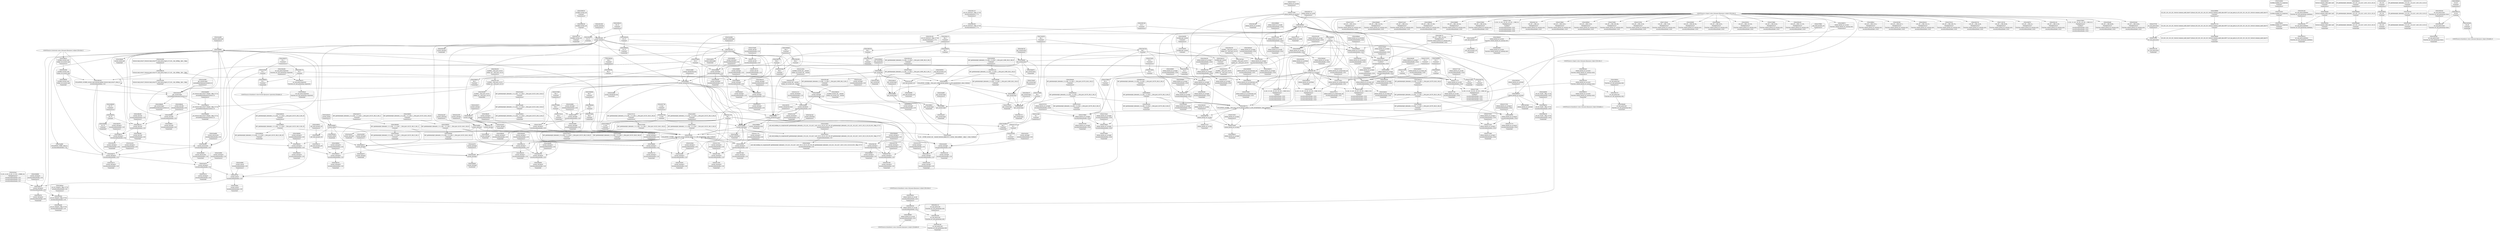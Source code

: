 digraph {
	CE0x53d07f0 [shape=record,shape=Mrecord,label="{CE0x53d07f0|current_sid:tmp24|security/selinux/hooks.c,220|*SummSink*}"]
	CE0x5372570 [shape=record,shape=Mrecord,label="{CE0x5372570|selinux_kernel_act_as:bb|*SummSink*}"]
	CE0x5381630 [shape=record,shape=Mrecord,label="{CE0x5381630|current_sid:entry|*SummSink*}"]
	CE0x53771e0 [shape=record,shape=Mrecord,label="{CE0x53771e0|selinux_kernel_act_as:sid2|security/selinux/hooks.c,3529|*SummSource*}"]
	CE0x539f890 [shape=record,shape=Mrecord,label="{CE0x539f890|current_sid:land.lhs.true2|*SummSink*}"]
	CE0x539d670 [shape=record,shape=Mrecord,label="{CE0x539d670|i64_3|*Constant*|*SummSink*}"]
	CE0x53cd630 [shape=record,shape=Mrecord,label="{CE0x53cd630|GLOBAL:lockdep_rcu_suspicious|*Constant*|*SummSource*}"]
	CE0x53ca0e0 [shape=record,shape=Mrecord,label="{CE0x53ca0e0|0:_i8,_:_GCMR_current_sid.__warned_internal_global_i8_0,_section_.data.unlikely_,_align_1:_elem_0:default:}"]
	CE0x539d8f0 [shape=record,shape=Mrecord,label="{CE0x539d8f0|current_sid:tmp4|security/selinux/hooks.c,218|*SummSource*}"]
	CE0x5393d80 [shape=record,shape=Mrecord,label="{CE0x5393d80|selinux_kernel_act_as:cmp|security/selinux/hooks.c,3528}"]
	CE0x53938e0 [shape=record,shape=Mrecord,label="{CE0x53938e0|128:_i8*,_:_CRE_48,52_|*MultipleSource*|Function::selinux_kernel_act_as&Arg::new::|security/selinux/hooks.c,3520}"]
	CE0x538dd50 [shape=record,shape=Mrecord,label="{CE0x538dd50|i64*_getelementptr_inbounds_(_11_x_i64_,_11_x_i64_*___llvm_gcov_ctr125,_i64_0,_i64_9)|*Constant*}"]
	CE0x5399670 [shape=record,shape=Mrecord,label="{CE0x5399670|selinux_kernel_act_as:new|Function::selinux_kernel_act_as&Arg::new::|*SummSource*}"]
	CE0x53d0030 [shape=record,shape=Mrecord,label="{CE0x53d0030|COLLAPSED:_GCMRE___llvm_gcov_ctr98_internal_global_2_x_i64_zeroinitializer:_elem_0:default:}"]
	CE0x539f190 [shape=record,shape=Mrecord,label="{CE0x539f190|i64_3|*Constant*}"]
	CE0x53961d0 [shape=record,shape=Mrecord,label="{CE0x53961d0|GLOBAL:current_sid|*Constant*}"]
	CE0x5378ef0 [shape=record,shape=Mrecord,label="{CE0x5378ef0|i64_5|*Constant*|*SummSink*}"]
	CE0x53945a0 [shape=record,shape=Mrecord,label="{CE0x53945a0|selinux_kernel_act_as:tmp4|security/selinux/hooks.c,3528|*SummSource*}"]
	CE0x5384320 [shape=record,shape=Mrecord,label="{CE0x5384320|%struct.common_audit_data*_null|*Constant*|*SummSource*}"]
	CE0x53791c0 [shape=record,shape=Mrecord,label="{CE0x53791c0|i64_4|*Constant*|*SummSink*}"]
	CE0x53975e0 [shape=record,shape=Mrecord,label="{CE0x53975e0|i1_true|*Constant*}"]
	CE0x53dca20 [shape=record,shape=Mrecord,label="{CE0x53dca20|current_sid:tmp21|security/selinux/hooks.c,218|*SummSink*}"]
	CE0x5397e10 [shape=record,shape=Mrecord,label="{CE0x5397e10|selinux_kernel_act_as:tmp5|security/selinux/hooks.c,3528|*SummSink*}"]
	CE0x5391840 [shape=record,shape=Mrecord,label="{CE0x5391840|selinux_kernel_act_as:if.then|*SummSource*}"]
	CE0x5395170 [shape=record,shape=Mrecord,label="{CE0x5395170|i32_1|*Constant*}"]
	CE0x5395fc0 [shape=record,shape=Mrecord,label="{CE0x5395fc0|selinux_kernel_act_as:call|security/selinux/hooks.c,3521|*SummSource*}"]
	CE0x537fb80 [shape=record,shape=Mrecord,label="{CE0x537fb80|i32_5|*Constant*|*SummSink*}"]
	CE0x5392fc0 [shape=record,shape=Mrecord,label="{CE0x5392fc0|128:_i8*,_:_CRE_120,128_|*MultipleSource*|Function::selinux_kernel_act_as&Arg::new::|security/selinux/hooks.c,3520}"]
	CE0x53aa840 [shape=record,shape=Mrecord,label="{CE0x53aa840|current_sid:if.then|*SummSink*}"]
	CE0x53dc930 [shape=record,shape=Mrecord,label="{CE0x53dc930|i32_22|*Constant*}"]
	CE0x53a9f20 [shape=record,shape=Mrecord,label="{CE0x53a9f20|current_sid:do.body|*SummSink*}"]
	CE0x53cabc0 [shape=record,shape=Mrecord,label="{CE0x53cabc0|i64*_getelementptr_inbounds_(_11_x_i64_,_11_x_i64_*___llvm_gcov_ctr125,_i64_0,_i64_0)|*Constant*|*SummSource*}"]
	CE0x539a8b0 [shape=record,shape=Mrecord,label="{CE0x539a8b0|current_sid:tmp13|security/selinux/hooks.c,218|*SummSink*}"]
	CE0x4c73120 [shape=record,shape=Mrecord,label="{CE0x4c73120|selinux_kernel_act_as:tmp|*SummSink*}"]
	CE0x538da10 [shape=record,shape=Mrecord,label="{CE0x538da10|i8*_getelementptr_inbounds_(_45_x_i8_,_45_x_i8_*_.str12,_i32_0,_i32_0)|*Constant*|*SummSource*}"]
	CE0x53da390 [shape=record,shape=Mrecord,label="{CE0x53da390|GLOBAL:get_current|*Constant*|*SummSource*}"]
	CE0x53a8a00 [shape=record,shape=Mrecord,label="{CE0x53a8a00|current_sid:tmp3|*SummSink*}"]
	CE0x6755f20 [shape=record,shape=Mrecord,label="{CE0x6755f20|selinux_kernel_act_as:tmp1|*SummSource*}"]
	CE0x53d9330 [shape=record,shape=Mrecord,label="{CE0x53d9330|i64*_getelementptr_inbounds_(_11_x_i64_,_11_x_i64_*___llvm_gcov_ctr125,_i64_0,_i64_10)|*Constant*|*SummSource*}"]
	CE0x53a3f70 [shape=record,shape=Mrecord,label="{CE0x53a3f70|current_sid:tmp5|security/selinux/hooks.c,218|*SummSink*}"]
	CE0x5391c80 [shape=record,shape=Mrecord,label="{CE0x5391c80|_ret_i32_%retval.0,_!dbg_!27728|security/selinux/avc.c,775|*SummSink*}"]
	CE0x53e60f0 [shape=record,shape=Mrecord,label="{CE0x53e60f0|_call_void_mcount()_#3|*SummSink*}"]
	CE0x5381460 [shape=record,shape=Mrecord,label="{CE0x5381460|current_sid:entry}"]
	CE0x6887b50 [shape=record,shape=Mrecord,label="{CE0x6887b50|i64*_getelementptr_inbounds_(_5_x_i64_,_5_x_i64_*___llvm_gcov_ctr276,_i64_0,_i64_0)|*Constant*|*SummSource*}"]
	CE0x5381a00 [shape=record,shape=Mrecord,label="{CE0x5381a00|selinux_kernel_act_as:entry|*SummSink*}"]
	CE0x5380090 [shape=record,shape=Mrecord,label="{CE0x5380090|selinux_kernel_act_as:sockcreate_sid|security/selinux/hooks.c,3532|*SummSource*}"]
	CE0x53a6920 [shape=record,shape=Mrecord,label="{CE0x53a6920|selinux_kernel_act_as:create_sid|security/selinux/hooks.c,3530|*SummSource*}"]
	CE0x5396320 [shape=record,shape=Mrecord,label="{CE0x5396320|GLOBAL:current_sid|*Constant*|*SummSource*}"]
	CE0x537d890 [shape=record,shape=Mrecord,label="{CE0x537d890|128:_i8*,_:_CRE_36,40_|*MultipleSource*|Function::selinux_kernel_act_as&Arg::new::|security/selinux/hooks.c,3520}"]
	CE0x53c8bd0 [shape=record,shape=Mrecord,label="{CE0x53c8bd0|i1_true|*Constant*|*SummSink*}"]
	CE0x5380870 [shape=record,shape=Mrecord,label="{CE0x5380870|selinux_kernel_act_as:secid|Function::selinux_kernel_act_as&Arg::secid::|*SummSink*}"]
	CE0x538e550 [shape=record,shape=Mrecord,label="{CE0x538e550|current_sid:tmp17|security/selinux/hooks.c,218|*SummSink*}"]
	CE0x539df50 [shape=record,shape=Mrecord,label="{CE0x539df50|current_sid:tmp8|security/selinux/hooks.c,218}"]
	CE0x53a2140 [shape=record,shape=Mrecord,label="{CE0x53a2140|GLOBAL:current_sid.__warned|Global_var:current_sid.__warned}"]
	CE0x5397330 [shape=record,shape=Mrecord,label="{CE0x5397330|current_sid:tmp14|security/selinux/hooks.c,218|*SummSource*}"]
	CE0x5394110 [shape=record,shape=Mrecord,label="{CE0x5394110|i64_2|*Constant*|*SummSource*}"]
	CE0x53a0270 [shape=record,shape=Mrecord,label="{CE0x53a0270|i64*_getelementptr_inbounds_(_11_x_i64_,_11_x_i64_*___llvm_gcov_ctr125,_i64_0,_i64_1)|*Constant*|*SummSource*}"]
	"CONST[source:0(mediator),value:0(static)][purpose:{operation}][SnkIdx:3]"
	CE0x5392e30 [shape=record,shape=Mrecord,label="{CE0x5392e30|128:_i8*,_:_CRE_112,120_|*MultipleSource*|Function::selinux_kernel_act_as&Arg::new::|security/selinux/hooks.c,3520}"]
	CE0x53979e0 [shape=record,shape=Mrecord,label="{CE0x53979e0|i64_0|*Constant*|*SummSink*}"]
	CE0x53d9450 [shape=record,shape=Mrecord,label="{CE0x53d9450|current_sid:tmp19|security/selinux/hooks.c,218|*SummSink*}"]
	CE0x536fbc0 [shape=record,shape=Mrecord,label="{CE0x536fbc0|128:_i8*,_:_CRE_20,24_|*MultipleSource*|Function::selinux_kernel_act_as&Arg::new::|security/selinux/hooks.c,3520}"]
	CE0x53d94c0 [shape=record,shape=Mrecord,label="{CE0x53d94c0|current_sid:tmp20|security/selinux/hooks.c,218}"]
	CE0x53d93e0 [shape=record,shape=Mrecord,label="{CE0x53d93e0|i64*_getelementptr_inbounds_(_11_x_i64_,_11_x_i64_*___llvm_gcov_ctr125,_i64_0,_i64_10)|*Constant*|*SummSink*}"]
	"CONST[source:1(input),value:2(dynamic)][purpose:{subject}][SrcIdx:3]"
	CE0x537f880 [shape=record,shape=Mrecord,label="{CE0x537f880|_call_void_mcount()_#3|*SummSource*}"]
	CE0x53cf990 [shape=record,shape=Mrecord,label="{CE0x53cf990|current_sid:sid|security/selinux/hooks.c,220|*SummSource*}"]
	CE0x53a28e0 [shape=record,shape=Mrecord,label="{CE0x53a28e0|current_sid:tmp3}"]
	CE0x53cc210 [shape=record,shape=Mrecord,label="{CE0x53cc210|current_sid:tobool1|security/selinux/hooks.c,218|*SummSource*}"]
	CE0x539bb90 [shape=record,shape=Mrecord,label="{CE0x539bb90|get_current:tmp4|./arch/x86/include/asm/current.h,14|*SummSink*}"]
	CE0x53da6a0 [shape=record,shape=Mrecord,label="{CE0x53da6a0|get_current:entry}"]
	CE0x53a2870 [shape=record,shape=Mrecord,label="{CE0x53a2870|current_sid:tmp2|*SummSink*}"]
	CE0x53845f0 [shape=record,shape=Mrecord,label="{CE0x53845f0|selinux_kernel_act_as:tmp3|security/selinux/hooks.c,3520|*SummSource*}"]
	CE0x53cff30 [shape=record,shape=Mrecord,label="{CE0x53cff30|get_current:bb}"]
	CE0x539a840 [shape=record,shape=Mrecord,label="{CE0x539a840|current_sid:tmp13|security/selinux/hooks.c,218|*SummSource*}"]
	CE0x5391950 [shape=record,shape=Mrecord,label="{CE0x5391950|avc_has_perm:auditdata|Function::avc_has_perm&Arg::auditdata::}"]
	CE0x539f200 [shape=record,shape=Mrecord,label="{CE0x539f200|i64_3|*Constant*|*SummSource*}"]
	CE0x53a1750 [shape=record,shape=Mrecord,label="{CE0x53a1750|i64_1|*Constant*}"]
	CE0x53a1160 [shape=record,shape=Mrecord,label="{CE0x53a1160|GLOBAL:__llvm_gcov_ctr125|Global_var:__llvm_gcov_ctr125}"]
	CE0x5381f00 [shape=record,shape=Mrecord,label="{CE0x5381f00|128:_i8*,_:_CRE_64,72_|*MultipleSource*|Function::selinux_kernel_act_as&Arg::new::|security/selinux/hooks.c,3520}"]
	CE0x5390cd0 [shape=record,shape=Mrecord,label="{CE0x5390cd0|i32_22|*Constant*}"]
	CE0x53d09a0 [shape=record,shape=Mrecord,label="{CE0x53d09a0|get_current:bb|*SummSource*}"]
	CE0x53940a0 [shape=record,shape=Mrecord,label="{CE0x53940a0|selinux_kernel_act_as:cmp|security/selinux/hooks.c,3528|*SummSink*}"]
	CE0x53c9b70 [shape=record,shape=Mrecord,label="{CE0x53c9b70|current_sid:tmp}"]
	CE0x53c5710 [shape=record,shape=Mrecord,label="{CE0x53c5710|current_sid:tmp11|security/selinux/hooks.c,218|*SummSink*}"]
	CE0x53a24b0 [shape=record,shape=Mrecord,label="{CE0x53a24b0|GLOBAL:current_task|Global_var:current_task}"]
	CE0x53cde40 [shape=record,shape=Mrecord,label="{CE0x53cde40|i32_218|*Constant*|*SummSink*}"]
	CE0x5395d10 [shape=record,shape=Mrecord,label="{CE0x5395d10|128:_i8*,_:_CRE_104,112_|*MultipleSource*|Function::selinux_kernel_act_as&Arg::new::|security/selinux/hooks.c,3520}"]
	CE0x5398aa0 [shape=record,shape=Mrecord,label="{CE0x5398aa0|selinux_kernel_act_as:security|security/selinux/hooks.c,3520}"]
	CE0x5380700 [shape=record,shape=Mrecord,label="{CE0x5380700|selinux_kernel_act_as:tmp}"]
	CE0x53a90c0 [shape=record,shape=Mrecord,label="{CE0x53a90c0|_call_void_mcount()_#3|*SummSource*}"]
	CE0x53ff6f0 [shape=record,shape=Mrecord,label="{CE0x53ff6f0|get_current:tmp3}"]
	CE0x5394180 [shape=record,shape=Mrecord,label="{CE0x5394180|i64_2|*Constant*|*SummSink*}"]
	CE0x53a62d0 [shape=record,shape=Mrecord,label="{CE0x53a62d0|4:_i32,_12:_i32,_16:_i32,_20:_i32,_:_CME_20,24_|*MultipleSource*|*LoadInst*|security/selinux/hooks.c,3520|security/selinux/hooks.c,3520|security/selinux/hooks.c,3529}"]
	CE0x538e4e0 [shape=record,shape=Mrecord,label="{CE0x538e4e0|current_sid:tmp17|security/selinux/hooks.c,218|*SummSource*}"]
	CE0x5394e90 [shape=record,shape=Mrecord,label="{CE0x5394e90|_ret_i32_%tmp24,_!dbg_!27742|security/selinux/hooks.c,220|*SummSink*}"]
	CE0x5396530 [shape=record,shape=Mrecord,label="{CE0x5396530|selinux_kernel_act_as:if.end}"]
	CE0x53a9990 [shape=record,shape=Mrecord,label="{CE0x53a9990|current_sid:tobool|security/selinux/hooks.c,218}"]
	CE0x5383760 [shape=record,shape=Mrecord,label="{CE0x5383760|selinux_kernel_act_as:tmp7|security/selinux/hooks.c,3528}"]
	CE0x53e11c0 [shape=record,shape=Mrecord,label="{CE0x53e11c0|i64*_getelementptr_inbounds_(_2_x_i64_,_2_x_i64_*___llvm_gcov_ctr98,_i64_0,_i64_0)|*Constant*}"]
	CE0x539de20 [shape=record,shape=Mrecord,label="{CE0x539de20|GLOBAL:current_sid.__warned|Global_var:current_sid.__warned|*SummSink*}"]
	CE0x5375700 [shape=record,shape=Mrecord,label="{CE0x5375700|selinux_kernel_act_as:tmp10|security/selinux/hooks.c,3534|*SummSource*}"]
	CE0x53cf8a0 [shape=record,shape=Mrecord,label="{CE0x53cf8a0|current_sid:sid|security/selinux/hooks.c,220|*SummSink*}"]
	CE0x53a2380 [shape=record,shape=Mrecord,label="{CE0x53a2380|%struct.task_struct*_(%struct.task_struct**)*_asm_movq_%gs:$_1:P_,$0_,_r,im,_dirflag_,_fpsr_,_flags_|*SummSource*}"]
	CE0x53c62b0 [shape=record,shape=Mrecord,label="{CE0x53c62b0|i8*_getelementptr_inbounds_(_25_x_i8_,_25_x_i8_*_.str3,_i32_0,_i32_0)|*Constant*}"]
	CE0x53cb1e0 [shape=record,shape=Mrecord,label="{CE0x53cb1e0|current_sid:tmp8|security/selinux/hooks.c,218|*SummSink*}"]
	CE0x53c83b0 [shape=record,shape=Mrecord,label="{CE0x53c83b0|COLLAPSED:_GCMRE___llvm_gcov_ctr125_internal_global_11_x_i64_zeroinitializer:_elem_0:default:}"]
	CE0x537f350 [shape=record,shape=Mrecord,label="{CE0x537f350|avc_has_perm:entry}"]
	CE0x536fa60 [shape=record,shape=Mrecord,label="{CE0x536fa60|current_sid:do.end|*SummSink*}"]
	CE0x53d0570 [shape=record,shape=Mrecord,label="{CE0x53d0570|current_sid:tmp24|security/selinux/hooks.c,220}"]
	CE0x537b2c0 [shape=record,shape=Mrecord,label="{CE0x537b2c0|128:_i8*,_:_CRE_168,176_|*MultipleSource*|Function::selinux_kernel_act_as&Arg::new::|security/selinux/hooks.c,3520}"]
	CE0x53cf210 [shape=record,shape=Mrecord,label="{CE0x53cf210|current_sid:tmp23|security/selinux/hooks.c,218|*SummSink*}"]
	CE0x53790f0 [shape=record,shape=Mrecord,label="{CE0x53790f0|i64_4|*Constant*|*SummSource*}"]
	"CONST[source:0(mediator),value:2(dynamic)][purpose:{subject}][SrcIdx:4]"
	CE0x5398e00 [shape=record,shape=Mrecord,label="{CE0x5398e00|selinux_kernel_act_as:tmp2|*LoadInst*|security/selinux/hooks.c,3520|*SummSink*}"]
	CE0x53c35a0 [shape=record,shape=Mrecord,label="{CE0x53c35a0|current_sid:tmp7|security/selinux/hooks.c,218|*SummSink*}"]
	CE0x5391c10 [shape=record,shape=Mrecord,label="{CE0x5391c10|_ret_i32_%retval.0,_!dbg_!27728|security/selinux/avc.c,775|*SummSource*}"]
	CE0x5395340 [shape=record,shape=Mrecord,label="{CE0x5395340|avc_has_perm:tclass|Function::avc_has_perm&Arg::tclass::|*SummSource*}"]
	CE0x53caa90 [shape=record,shape=Mrecord,label="{CE0x53caa90|i64*_getelementptr_inbounds_(_11_x_i64_,_11_x_i64_*___llvm_gcov_ctr125,_i64_0,_i64_0)|*Constant*}"]
	CE0x539e470 [shape=record,shape=Mrecord,label="{CE0x539e470|get_current:tmp1|*SummSource*}"]
	CE0x5393750 [shape=record,shape=Mrecord,label="{CE0x5393750|128:_i8*,_:_CRE_44,48_|*MultipleSource*|Function::selinux_kernel_act_as&Arg::new::|security/selinux/hooks.c,3520}"]
	CE0x53c3830 [shape=record,shape=Mrecord,label="{CE0x53c3830|GLOBAL:current_sid.__warned|Global_var:current_sid.__warned|*SummSource*}"]
	"CONST[source:0(mediator),value:2(dynamic)][purpose:{subject}][SnkIdx:0]"
	CE0x53db670 [shape=record,shape=Mrecord,label="{CE0x53db670|current_sid:tmp21|security/selinux/hooks.c,218}"]
	CE0x538ef00 [shape=record,shape=Mrecord,label="{CE0x538ef00|i64*_getelementptr_inbounds_(_5_x_i64_,_5_x_i64_*___llvm_gcov_ctr276,_i64_0,_i64_4)|*Constant*|*SummSink*}"]
	CE0x53a4cf0 [shape=record,shape=Mrecord,label="{CE0x53a4cf0|get_current:tmp3|*SummSink*}"]
	CE0x538f990 [shape=record,shape=Mrecord,label="{CE0x538f990|i32_(i32,_i32,_i16,_i32,_%struct.common_audit_data*)*_bitcast_(i32_(i32,_i32,_i16,_i32,_%struct.common_audit_data.495*)*_avc_has_perm_to_i32_(i32,_i32,_i16,_i32,_%struct.common_audit_data*)*)|*Constant*|*SummSource*}"]
	CE0x5383af0 [shape=record,shape=Mrecord,label="{CE0x5383af0|selinux_kernel_act_as:tmp7|security/selinux/hooks.c,3528|*SummSink*}"]
	CE0x53d8c00 [shape=record,shape=Mrecord,label="{CE0x53d8c00|current_sid:tmp19|security/selinux/hooks.c,218}"]
	CE0x5399770 [shape=record,shape=Mrecord,label="{CE0x5399770|128:_i8*,_:_CRE_128,136_|*MultipleSource*|Function::selinux_kernel_act_as&Arg::new::|security/selinux/hooks.c,3520}"]
	CE0x539bcf0 [shape=record,shape=Mrecord,label="{CE0x539bcf0|current_sid:tmp10|security/selinux/hooks.c,218|*SummSource*}"]
	CE0x5379300 [shape=record,shape=Mrecord,label="{CE0x5379300|get_current:tmp|*SummSink*}"]
	CE0x53dcb90 [shape=record,shape=Mrecord,label="{CE0x53dcb90|current_sid:security|security/selinux/hooks.c,218}"]
	CE0x53a3270 [shape=record,shape=Mrecord,label="{CE0x53a3270|current_sid:tmp7|security/selinux/hooks.c,218}"]
	CE0x5376720 [shape=record,shape=Mrecord,label="{CE0x5376720|selinux_kernel_act_as:tmp8|security/selinux/hooks.c,3529|*SummSource*}"]
	CE0x5385200 [shape=record,shape=Mrecord,label="{CE0x5385200|selinux_kernel_act_as:call|security/selinux/hooks.c,3521}"]
	CE0x53a1ce0 [shape=record,shape=Mrecord,label="{CE0x53a1ce0|_call_void_mcount()_#3}"]
	CE0x53a2fc0 [shape=record,shape=Mrecord,label="{CE0x53a2fc0|current_sid:tmp6|security/selinux/hooks.c,218|*SummSource*}"]
	CE0x53980f0 [shape=record,shape=Mrecord,label="{CE0x53980f0|selinux_kernel_act_as:tmp6|security/selinux/hooks.c,3528|*SummSource*}"]
	CE0x53c7e70 [shape=record,shape=Mrecord,label="{CE0x53c7e70|i8_1|*Constant*}"]
	CE0x5398900 [shape=record,shape=Mrecord,label="{CE0x5398900|i32_0|*Constant*}"]
	CE0x539c240 [shape=record,shape=Mrecord,label="{CE0x539c240|selinux_kernel_act_as:secid|Function::selinux_kernel_act_as&Arg::secid::}"]
	CE0x539c040 [shape=record,shape=Mrecord,label="{CE0x539c040|current_sid:tmp11|security/selinux/hooks.c,218|*SummSource*}"]
	CE0x5380a90 [shape=record,shape=Mrecord,label="{CE0x5380a90|avc_has_perm:tsid|Function::avc_has_perm&Arg::tsid::|*SummSink*}"]
	CE0x53953b0 [shape=record,shape=Mrecord,label="{CE0x53953b0|avc_has_perm:tclass|Function::avc_has_perm&Arg::tclass::|*SummSink*}"]
	CE0x539a360 [shape=record,shape=Mrecord,label="{CE0x539a360|avc_has_perm:requested|Function::avc_has_perm&Arg::requested::|*SummSource*}"]
	CE0x5382b30 [shape=record,shape=Mrecord,label="{CE0x5382b30|selinux_kernel_act_as:if.end|*SummSource*}"]
	CE0x5381ad0 [shape=record,shape=Mrecord,label="{CE0x5381ad0|i64*_getelementptr_inbounds_(_2_x_i64_,_2_x_i64_*___llvm_gcov_ctr98,_i64_0,_i64_1)|*Constant*|*SummSink*}"]
	CE0x538e7e0 [shape=record,shape=Mrecord,label="{CE0x538e7e0|current_sid:tmp18|security/selinux/hooks.c,218}"]
	CE0x53a1830 [shape=record,shape=Mrecord,label="{CE0x53a1830|current_sid:tmp1|*SummSource*}"]
	CE0x539bea0 [shape=record,shape=Mrecord,label="{CE0x539bea0|current_sid:tmp10|security/selinux/hooks.c,218|*SummSink*}"]
	CE0x53dabb0 [shape=record,shape=Mrecord,label="{CE0x53dabb0|_ret_%struct.task_struct*_%tmp4,_!dbg_!27714|./arch/x86/include/asm/current.h,14|*SummSink*}"]
	CE0x53a2690 [shape=record,shape=Mrecord,label="{CE0x53a2690|get_current:tmp4|./arch/x86/include/asm/current.h,14|*SummSource*}"]
	CE0x53911d0 [shape=record,shape=Mrecord,label="{CE0x53911d0|avc_has_perm:entry|*SummSink*}"]
	CE0x53c66a0 [shape=record,shape=Mrecord,label="{CE0x53c66a0|_call_void_lockdep_rcu_suspicious(i8*_getelementptr_inbounds_(_25_x_i8_,_25_x_i8_*_.str3,_i32_0,_i32_0),_i32_218,_i8*_getelementptr_inbounds_(_45_x_i8_,_45_x_i8_*_.str12,_i32_0,_i32_0))_#10,_!dbg_!27727|security/selinux/hooks.c,218|*SummSink*}"]
	CE0x7128730 [shape=record,shape=Mrecord,label="{CE0x7128730|128:_i8*,_:_CRE_80,88_|*MultipleSource*|Function::selinux_kernel_act_as&Arg::new::|security/selinux/hooks.c,3520}"]
	CE0x5388d50 [shape=record,shape=Mrecord,label="{CE0x5388d50|i64*_getelementptr_inbounds_(_5_x_i64_,_5_x_i64_*___llvm_gcov_ctr276,_i64_0,_i64_0)|*Constant*}"]
	CE0x5374230 [shape=record,shape=Mrecord,label="{CE0x5374230|i32_4|*Constant*|*SummSource*}"]
	CE0x5374790 [shape=record,shape=Mrecord,label="{CE0x5374790|selinux_kernel_act_as:keycreate_sid|security/selinux/hooks.c,3531|*SummSource*}"]
	CE0x53aaba0 [shape=record,shape=Mrecord,label="{CE0x53aaba0|current_sid:bb}"]
	CE0x53a9fe0 [shape=record,shape=Mrecord,label="{CE0x53a9fe0|current_sid:if.end}"]
	CE0x53d9e40 [shape=record,shape=Mrecord,label="{CE0x53d9e40|current_sid:call4|security/selinux/hooks.c,218|*SummSource*}"]
	CE0x5380f70 [shape=record,shape=Mrecord,label="{CE0x5380f70|128:_i8*,_:_CRE_0,4_|*MultipleSource*|Function::selinux_kernel_act_as&Arg::new::|security/selinux/hooks.c,3520}"]
	CE0x53a8ee0 [shape=record,shape=Mrecord,label="{CE0x53a8ee0|_call_void_mcount()_#3}"]
	CE0x53c59e0 [shape=record,shape=Mrecord,label="{CE0x53c59e0|current_sid:tmp12|security/selinux/hooks.c,218|*SummSource*}"]
	CE0x5381c50 [shape=record,shape=Mrecord,label="{CE0x5381c50|128:_i8*,_:_CRE_52,56_|*MultipleSource*|Function::selinux_kernel_act_as&Arg::new::|security/selinux/hooks.c,3520}"]
	CE0x5380430 [shape=record,shape=Mrecord,label="{CE0x5380430|selinux_kernel_act_as:tmp|*SummSource*}"]
	CE0x5372810 [shape=record,shape=Mrecord,label="{CE0x5372810|selinux_kernel_act_as:entry|*SummSource*}"]
	CE0x53c9920 [shape=record,shape=Mrecord,label="{CE0x53c9920|i64*_getelementptr_inbounds_(_11_x_i64_,_11_x_i64_*___llvm_gcov_ctr125,_i64_0,_i64_0)|*Constant*|*SummSink*}"]
	CE0x53db190 [shape=record,shape=Mrecord,label="{CE0x53db190|COLLAPSED:_GCMRE_current_task_external_global_%struct.task_struct*:_elem_0::|security/selinux/hooks.c,218}"]
	CE0x53a2800 [shape=record,shape=Mrecord,label="{CE0x53a2800|current_sid:tmp2|*SummSource*}"]
	CE0x5376250 [shape=record,shape=Mrecord,label="{CE0x5376250|i64*_getelementptr_inbounds_(_5_x_i64_,_5_x_i64_*___llvm_gcov_ctr276,_i64_0,_i64_3)|*Constant*|*SummSink*}"]
	CE0x539d560 [shape=record,shape=Mrecord,label="{CE0x539d560|i64*_getelementptr_inbounds_(_2_x_i64_,_2_x_i64_*___llvm_gcov_ctr98,_i64_0,_i64_0)|*Constant*|*SummSink*}"]
	CE0x53a8090 [shape=record,shape=Mrecord,label="{CE0x53a8090|_ret_i32_%call1,_!dbg_!27735|security/selinux/hooks.c,3534|*SummSource*}"]
	CE0x53cd830 [shape=record,shape=Mrecord,label="{CE0x53cd830|i8*_getelementptr_inbounds_(_25_x_i8_,_25_x_i8_*_.str3,_i32_0,_i32_0)|*Constant*|*SummSink*}"]
	CE0x537f700 [shape=record,shape=Mrecord,label="{CE0x537f700|avc_has_perm:entry|*SummSource*}"]
	CE0x5398ba0 [shape=record,shape=Mrecord,label="{CE0x5398ba0|selinux_kernel_act_as:security|security/selinux/hooks.c,3520|*SummSource*}"]
	CE0x53db120 [shape=record,shape=Mrecord,label="{CE0x53db120|current_sid:cred|security/selinux/hooks.c,218}"]
	CE0x53a3140 [shape=record,shape=Mrecord,label="{CE0x53a3140|current_sid:tmp6|security/selinux/hooks.c,218|*SummSink*}"]
	CE0x5382940 [shape=record,shape=Mrecord,label="{CE0x5382940|selinux_kernel_act_as:bb}"]
	CE0x5399d30 [shape=record,shape=Mrecord,label="{CE0x5399d30|i32_1|*Constant*|*SummSink*}"]
	CE0x536f990 [shape=record,shape=Mrecord,label="{CE0x536f990|current_sid:do.end}"]
	CE0x53cf090 [shape=record,shape=Mrecord,label="{CE0x53cf090|current_sid:tmp23|security/selinux/hooks.c,218|*SummSource*}"]
	CE0x53ff620 [shape=record,shape=Mrecord,label="{CE0x53ff620|get_current:tmp2|*SummSink*}"]
	CE0x5395000 [shape=record,shape=Mrecord,label="{CE0x5395000|i16_48|*Constant*|*SummSink*}"]
	CE0x5391e60 [shape=record,shape=Mrecord,label="{CE0x5391e60|selinux_kernel_act_as:cmp|security/selinux/hooks.c,3528|*SummSource*}"]
	CE0x53cb980 [shape=record,shape=Mrecord,label="{CE0x53cb980|current_sid:tmp9|security/selinux/hooks.c,218|*SummSink*}"]
	CE0x539e590 [shape=record,shape=Mrecord,label="{CE0x539e590|get_current:tmp}"]
	CE0x53a6dc0 [shape=record,shape=Mrecord,label="{CE0x53a6dc0|selinux_kernel_act_as:create_sid|security/selinux/hooks.c,3530|*SummSink*}"]
	CE0x539d130 [shape=record,shape=Mrecord,label="{CE0x539d130|current_sid:tmp5|security/selinux/hooks.c,218|*SummSource*}"]
	CE0x538eb00 [shape=record,shape=Mrecord,label="{CE0x538eb00|current_sid:tmp18|security/selinux/hooks.c,218|*SummSink*}"]
	CE0x539c440 [shape=record,shape=Mrecord,label="{CE0x539c440|selinux_kernel_act_as:secid|Function::selinux_kernel_act_as&Arg::secid::|*SummSource*}"]
	CE0x5398a30 [shape=record,shape=Mrecord,label="{CE0x5398a30|selinux_kernel_act_as:new|Function::selinux_kernel_act_as&Arg::new::}"]
	CE0x539ee60 [shape=record,shape=Mrecord,label="{CE0x539ee60|current_sid:tobool|security/selinux/hooks.c,218|*SummSink*}"]
	CE0x53d8f50 [shape=record,shape=Mrecord,label="{CE0x53d8f50|i64*_getelementptr_inbounds_(_11_x_i64_,_11_x_i64_*___llvm_gcov_ctr125,_i64_0,_i64_10)|*Constant*}"]
	CE0x537b570 [shape=record,shape=Mrecord,label="{CE0x537b570|current_sid:call|security/selinux/hooks.c,218|*SummSink*}"]
	CE0x539bc30 [shape=record,shape=Mrecord,label="{CE0x539bc30|%struct.task_struct*_(%struct.task_struct**)*_asm_movq_%gs:$_1:P_,$0_,_r,im,_dirflag_,_fpsr_,_flags_}"]
	CE0x5379bc0 [shape=record,shape=Mrecord,label="{CE0x5379bc0|4:_i32,_12:_i32,_16:_i32,_20:_i32,_:_CME_8,12_|*MultipleSource*|*LoadInst*|security/selinux/hooks.c,3520|security/selinux/hooks.c,3520|security/selinux/hooks.c,3529}"]
	CE0x53cdb30 [shape=record,shape=Mrecord,label="{CE0x53cdb30|i32_218|*Constant*}"]
	CE0x5376790 [shape=record,shape=Mrecord,label="{CE0x5376790|selinux_kernel_act_as:tmp8|security/selinux/hooks.c,3529|*SummSink*}"]
	CE0x53a65b0 [shape=record,shape=Mrecord,label="{CE0x53a65b0|i32_3|*Constant*|*SummSource*}"]
	CE0x5399ea0 [shape=record,shape=Mrecord,label="{CE0x5399ea0|avc_has_perm:requested|Function::avc_has_perm&Arg::requested::|*SummSink*}"]
	CE0x53da870 [shape=record,shape=Mrecord,label="{CE0x53da870|get_current:entry|*SummSink*}"]
	CE0x537b630 [shape=record,shape=Mrecord,label="{CE0x537b630|i32_0|*Constant*}"]
	CE0x53816a0 [shape=record,shape=Mrecord,label="{CE0x53816a0|_ret_i32_%tmp24,_!dbg_!27742|security/selinux/hooks.c,220}"]
	"CONST[source:2(external),value:2(dynamic)][purpose:{subject}][SrcIdx:2]"
	CE0x53c6180 [shape=record,shape=Mrecord,label="{CE0x53c6180|i8_1|*Constant*|*SummSink*}"]
	CE0x5371940 [shape=record,shape=Mrecord,label="{CE0x5371940|selinux_kernel_act_as:entry}"]
	CE0x53e1090 [shape=record,shape=Mrecord,label="{CE0x53e1090|get_current:bb|*SummSink*}"]
	CE0x5395a60 [shape=record,shape=Mrecord,label="{CE0x5395a60|128:_i8*,_:_CRE_88,89_|*MultipleSource*|Function::selinux_kernel_act_as&Arg::new::|security/selinux/hooks.c,3520}"]
	CE0x53c5840 [shape=record,shape=Mrecord,label="{CE0x53c5840|current_sid:tmp12|security/selinux/hooks.c,218}"]
	CE0x53a81d0 [shape=record,shape=Mrecord,label="{CE0x53a81d0|_ret_i32_%call1,_!dbg_!27735|security/selinux/hooks.c,3534|*SummSink*}"]
	CE0x5383010 [shape=record,shape=Mrecord,label="{CE0x5383010|avc_has_perm:auditdata|Function::avc_has_perm&Arg::auditdata::|*SummSink*}"]
	CE0x5377ab0 [shape=record,shape=Mrecord,label="{CE0x5377ab0|4:_i32,_12:_i32,_16:_i32,_20:_i32,_:_CME_4,8_|*MultipleSource*|*LoadInst*|security/selinux/hooks.c,3520|security/selinux/hooks.c,3520|security/selinux/hooks.c,3529}"]
	CE0x5374100 [shape=record,shape=Mrecord,label="{CE0x5374100|i32_4|*Constant*}"]
	CE0x53c7bc0 [shape=record,shape=Mrecord,label="{CE0x53c7bc0|current_sid:tmp16|security/selinux/hooks.c,218|*SummSource*}"]
	CE0x539f590 [shape=record,shape=Mrecord,label="{CE0x539f590|GLOBAL:current_task|Global_var:current_task|*SummSink*}"]
	CE0x53db000 [shape=record,shape=Mrecord,label="{CE0x53db000|i32_78|*Constant*|*SummSource*}"]
	CE0x537fd00 [shape=record,shape=Mrecord,label="{CE0x537fd00|selinux_kernel_act_as:sockcreate_sid|security/selinux/hooks.c,3532|*SummSink*}"]
	CE0x5374c70 [shape=record,shape=Mrecord,label="{CE0x5374c70|selinux_kernel_act_as:keycreate_sid|security/selinux/hooks.c,3531|*SummSink*}"]
	CE0x53c9300 [shape=record,shape=Mrecord,label="{CE0x53c9300|current_sid:tmp15|security/selinux/hooks.c,218}"]
	CE0x5381de0 [shape=record,shape=Mrecord,label="{CE0x5381de0|128:_i8*,_:_CRE_56,64_|*MultipleSource*|Function::selinux_kernel_act_as&Arg::new::|security/selinux/hooks.c,3520}"]
	CE0x5391650 [shape=record,shape=Mrecord,label="{CE0x5391650|i64*_getelementptr_inbounds_(_5_x_i64_,_5_x_i64_*___llvm_gcov_ctr276,_i64_0,_i64_0)|*Constant*|*SummSink*}"]
	"CONST[source:0(mediator),value:2(dynamic)][purpose:{object}][SnkIdx:1]"
	CE0x53aad90 [shape=record,shape=Mrecord,label="{CE0x53aad90|current_sid:security|security/selinux/hooks.c,218|*SummSource*}"]
	CE0x53c76a0 [shape=record,shape=Mrecord,label="{CE0x53c76a0|current_sid:tmp15|security/selinux/hooks.c,218|*SummSink*}"]
	CE0x5382220 [shape=record,shape=Mrecord,label="{CE0x5382220|i32_0|*Constant*|*SummSink*}"]
	CE0x5398410 [shape=record,shape=Mrecord,label="{CE0x5398410|i32_22|*Constant*|*SummSource*}"]
	CE0x5393b20 [shape=record,shape=Mrecord,label="{CE0x5393b20|i64_2|*Constant*}"]
	CE0x53cec00 [shape=record,shape=Mrecord,label="{CE0x53cec00|current_sid:tmp22|security/selinux/hooks.c,218|*SummSource*}"]
	CE0x53c79a0 [shape=record,shape=Mrecord,label="{CE0x53c79a0|current_sid:tmp16|security/selinux/hooks.c,218}"]
	CE0x53c6630 [shape=record,shape=Mrecord,label="{CE0x53c6630|_call_void_lockdep_rcu_suspicious(i8*_getelementptr_inbounds_(_25_x_i8_,_25_x_i8_*_.str3,_i32_0,_i32_0),_i32_218,_i8*_getelementptr_inbounds_(_45_x_i8_,_45_x_i8_*_.str12,_i32_0,_i32_0))_#10,_!dbg_!27727|security/selinux/hooks.c,218|*SummSource*}"]
	CE0x53daf90 [shape=record,shape=Mrecord,label="{CE0x53daf90|i32_78|*Constant*|*SummSink*}"]
	CE0x539a000 [shape=record,shape=Mrecord,label="{CE0x539a000|%struct.common_audit_data*_null|*Constant*}"]
	CE0x6a30880 [shape=record,shape=Mrecord,label="{CE0x6a30880|selinux_kernel_act_as:new|Function::selinux_kernel_act_as&Arg::new::|*SummSink*}"]
	CE0x5390b30 [shape=record,shape=Mrecord,label="{CE0x5390b30|i32_22|*Constant*|*SummSink*}"]
	CE0x53821b0 [shape=record,shape=Mrecord,label="{CE0x53821b0|i32_0|*Constant*|*SummSource*}"]
	CE0x5384580 [shape=record,shape=Mrecord,label="{CE0x5384580|selinux_kernel_act_as:tmp3|security/selinux/hooks.c,3520|*SummSink*}"]
	CE0x538f800 [shape=record,shape=Mrecord,label="{CE0x538f800|selinux_kernel_act_as:call1|security/selinux/hooks.c,3524|*SummSink*}"]
	CE0x5380020 [shape=record,shape=Mrecord,label="{CE0x5380020|selinux_kernel_act_as:sockcreate_sid|security/selinux/hooks.c,3532}"]
	CE0x5397b70 [shape=record,shape=Mrecord,label="{CE0x5397b70|GLOBAL:__llvm_gcov_ctr276|Global_var:__llvm_gcov_ctr276|*SummSink*}"]
	CE0x53dab10 [shape=record,shape=Mrecord,label="{CE0x53dab10|_ret_%struct.task_struct*_%tmp4,_!dbg_!27714|./arch/x86/include/asm/current.h,14}"]
	CE0x5376cb0 [shape=record,shape=Mrecord,label="{CE0x5376cb0|selinux_kernel_act_as:tmp9|security/selinux/hooks.c,3529|*SummSource*}"]
	CE0x53aa7a0 [shape=record,shape=Mrecord,label="{CE0x53aa7a0|current_sid:if.then|*SummSource*}"]
	CE0x537cb70 [shape=record,shape=Mrecord,label="{CE0x537cb70|128:_i8*,_:_CRE_16,20_|*MultipleSource*|Function::selinux_kernel_act_as&Arg::new::|security/selinux/hooks.c,3520}"]
	CE0x5381310 [shape=record,shape=Mrecord,label="{CE0x5381310|GLOBAL:current_sid|*Constant*|*SummSink*}"]
	CE0x5397180 [shape=record,shape=Mrecord,label="{CE0x5397180|current_sid:tmp14|security/selinux/hooks.c,218}"]
	CE0x53d0660 [shape=record,shape=Mrecord,label="{CE0x53d0660|current_sid:tmp24|security/selinux/hooks.c,220|*SummSource*}"]
	CE0x5398890 [shape=record,shape=Mrecord,label="{CE0x5398890|_call_void_mcount()_#3|*SummSink*}"]
	CE0x53daf20 [shape=record,shape=Mrecord,label="{CE0x53daf20|i32_78|*Constant*}"]
	CE0x538e980 [shape=record,shape=Mrecord,label="{CE0x538e980|current_sid:tmp18|security/selinux/hooks.c,218|*SummSource*}"]
	CE0x5399a80 [shape=record,shape=Mrecord,label="{CE0x5399a80|128:_i8*,_:_CRE_144,152_|*MultipleSource*|Function::selinux_kernel_act_as&Arg::new::|security/selinux/hooks.c,3520}"]
	CE0x5376e60 [shape=record,shape=Mrecord,label="{CE0x5376e60|selinux_kernel_act_as:tmp9|security/selinux/hooks.c,3529|*SummSink*}"]
	CE0x5375770 [shape=record,shape=Mrecord,label="{CE0x5375770|selinux_kernel_act_as:tmp10|security/selinux/hooks.c,3534|*SummSink*}"]
	CE0x53ca980 [shape=record,shape=Mrecord,label="{CE0x53ca980|current_sid:land.lhs.true|*SummSink*}"]
	CE0x537a260 [shape=record,shape=Mrecord,label="{CE0x537a260|4:_i32,_12:_i32,_16:_i32,_20:_i32,_:_CME_16,20_|*MultipleSource*|*LoadInst*|security/selinux/hooks.c,3520|security/selinux/hooks.c,3520|security/selinux/hooks.c,3529}"]
	CE0x53a87f0 [shape=record,shape=Mrecord,label="{CE0x53a87f0|current_sid:tmp3|*SummSource*}"]
	CE0x53a23f0 [shape=record,shape=Mrecord,label="{CE0x53a23f0|%struct.task_struct*_(%struct.task_struct**)*_asm_movq_%gs:$_1:P_,$0_,_r,im,_dirflag_,_fpsr_,_flags_|*SummSink*}"]
	CE0x53a9da0 [shape=record,shape=Mrecord,label="{CE0x53a9da0|get_current:tmp2}"]
	CE0x537fa50 [shape=record,shape=Mrecord,label="{CE0x537fa50|i32_5|*Constant*|*SummSource*}"]
	CE0x53952d0 [shape=record,shape=Mrecord,label="{CE0x53952d0|avc_has_perm:tclass|Function::avc_has_perm&Arg::tclass::}"]
	CE0x539d850 [shape=record,shape=Mrecord,label="{CE0x539d850|current_sid:tmp4|security/selinux/hooks.c,218}"]
	CE0x53a0400 [shape=record,shape=Mrecord,label="{CE0x53a0400|i64*_getelementptr_inbounds_(_11_x_i64_,_11_x_i64_*___llvm_gcov_ctr125,_i64_0,_i64_1)|*Constant*|*SummSink*}"]
	CE0x5379080 [shape=record,shape=Mrecord,label="{CE0x5379080|i64_4|*Constant*}"]
	CE0x537ca20 [shape=record,shape=Mrecord,label="{CE0x537ca20|128:_i8*,_:_CRE_8,16_|*MultipleSource*|Function::selinux_kernel_act_as&Arg::new::|security/selinux/hooks.c,3520}"]
	CE0x53772f0 [shape=record,shape=Mrecord,label="{CE0x53772f0|selinux_kernel_act_as:sid2|security/selinux/hooks.c,3529|*SummSink*}"]
	CE0x53a8020 [shape=record,shape=Mrecord,label="{CE0x53a8020|_ret_i32_%call1,_!dbg_!27735|security/selinux/hooks.c,3534}"]
	CE0x539d750 [shape=record,shape=Mrecord,label="{CE0x539d750|i64_0|*Constant*}"]
	CE0x537e300 [shape=record,shape=Mrecord,label="{CE0x537e300|selinux_kernel_act_as:call1|security/selinux/hooks.c,3524}"]
	CE0x5379260 [shape=record,shape=Mrecord,label="{CE0x5379260|current_sid:tmp9|security/selinux/hooks.c,218}"]
	CE0x5383ca0 [shape=record,shape=Mrecord,label="{CE0x5383ca0|i64*_getelementptr_inbounds_(_5_x_i64_,_5_x_i64_*___llvm_gcov_ctr276,_i64_0,_i64_3)|*Constant*}"]
	CE0x5377170 [shape=record,shape=Mrecord,label="{CE0x5377170|selinux_kernel_act_as:sid2|security/selinux/hooks.c,3529}"]
	CE0x53a4bf0 [shape=record,shape=Mrecord,label="{CE0x53a4bf0|get_current:tmp3|*SummSource*}"]
	CE0x538e120 [shape=record,shape=Mrecord,label="{CE0x538e120|current_sid:tmp17|security/selinux/hooks.c,218}"]
	CE0x5399ba0 [shape=record,shape=Mrecord,label="{CE0x5399ba0|128:_i8*,_:_CRE_152,160_|*MultipleSource*|Function::selinux_kernel_act_as&Arg::new::|security/selinux/hooks.c,3520}"]
	CE0x539a7d0 [shape=record,shape=Mrecord,label="{CE0x539a7d0|current_sid:tmp13|security/selinux/hooks.c,218}"]
	CE0x539f410 [shape=record,shape=Mrecord,label="{CE0x539f410|GLOBAL:current_task|Global_var:current_task|*SummSource*}"]
	CE0x537e710 [shape=record,shape=Mrecord,label="{CE0x537e710|i32_(i32,_i32,_i16,_i32,_%struct.common_audit_data*)*_bitcast_(i32_(i32,_i32,_i16,_i32,_%struct.common_audit_data.495*)*_avc_has_perm_to_i32_(i32,_i32,_i16,_i32,_%struct.common_audit_data*)*)|*Constant*}"]
	CE0x53943b0 [shape=record,shape=Mrecord,label="{CE0x53943b0|selinux_kernel_act_as:tmp4|security/selinux/hooks.c,3528}"]
	CE0x539f9a0 [shape=record,shape=Mrecord,label="{CE0x539f9a0|current_sid:land.lhs.true}"]
	CE0x539f7f0 [shape=record,shape=Mrecord,label="{CE0x539f7f0|current_sid:land.lhs.true2|*SummSource*}"]
	CE0x539b5f0 [shape=record,shape=Mrecord,label="{CE0x539b5f0|current_sid:tmp1|*SummSink*}"]
	CE0x53a68b0 [shape=record,shape=Mrecord,label="{CE0x53a68b0|selinux_kernel_act_as:create_sid|security/selinux/hooks.c,3530}"]
	CE0x5378e00 [shape=record,shape=Mrecord,label="{CE0x5378e00|get_current:tmp|*SummSource*}"]
	CE0x53998f0 [shape=record,shape=Mrecord,label="{CE0x53998f0|128:_i8*,_:_CRE_136,144_|*MultipleSource*|Function::selinux_kernel_act_as&Arg::new::|security/selinux/hooks.c,3520}"]
	CE0x537d930 [shape=record,shape=Mrecord,label="{CE0x537d930|128:_i8*,_:_CRE_40,44_|*MultipleSource*|Function::selinux_kernel_act_as&Arg::new::|security/selinux/hooks.c,3520}"]
	CE0x539b380 [shape=record,shape=Mrecord,label="{CE0x539b380|i64*_getelementptr_inbounds_(_11_x_i64_,_11_x_i64_*___llvm_gcov_ctr125,_i64_0,_i64_1)|*Constant*}"]
	CE0x53a1fc0 [shape=record,shape=Mrecord,label="{CE0x53a1fc0|current_sid:tmp7|security/selinux/hooks.c,218|*SummSource*}"]
	CE0x53cd3e0 [shape=record,shape=Mrecord,label="{CE0x53cd3e0|GLOBAL:lockdep_rcu_suspicious|*Constant*}"]
	CE0x53da750 [shape=record,shape=Mrecord,label="{CE0x53da750|get_current:entry|*SummSource*}"]
	CE0x53ab370 [shape=record,shape=Mrecord,label="{CE0x53ab370|current_sid:tmp22|security/selinux/hooks.c,218}"]
	CE0x53964c0 [shape=record,shape=Mrecord,label="{CE0x53964c0|selinux_kernel_act_as:if.then|*SummSink*}"]
	CE0x53c5fa0 [shape=record,shape=Mrecord,label="{CE0x53c5fa0|i8_1|*Constant*|*SummSource*}"]
	CE0x538ec20 [shape=record,shape=Mrecord,label="{CE0x538ec20|i64*_getelementptr_inbounds_(_5_x_i64_,_5_x_i64_*___llvm_gcov_ctr276,_i64_0,_i64_4)|*Constant*|*SummSource*}"]
	CE0x539c180 [shape=record,shape=Mrecord,label="{CE0x539c180|avc_has_perm:ssid|Function::avc_has_perm&Arg::ssid::|*SummSink*}"]
	CE0x5378a70 [shape=record,shape=Mrecord,label="{CE0x5378a70|i64*_getelementptr_inbounds_(_11_x_i64_,_11_x_i64_*___llvm_gcov_ctr125,_i64_0,_i64_6)|*Constant*|*SummSink*}"]
	CE0x5379390 [shape=record,shape=Mrecord,label="{CE0x5379390|i64_1|*Constant*}"]
	CE0x539a100 [shape=record,shape=Mrecord,label="{CE0x539a100|GLOBAL:__llvm_gcov_ctr276|Global_var:__llvm_gcov_ctr276|*SummSource*}"]
	CE0x5397da0 [shape=record,shape=Mrecord,label="{CE0x5397da0|GLOBAL:__llvm_gcov_ctr276|Global_var:__llvm_gcov_ctr276}"]
	CE0x53a3860 [shape=record,shape=Mrecord,label="{CE0x53a3860|current_sid:do.body|*SummSource*}"]
	CE0x539ce50 [shape=record,shape=Mrecord,label="{CE0x539ce50|GLOBAL:__llvm_gcov_ctr125|Global_var:__llvm_gcov_ctr125|*SummSource*}"]
	CE0x53a3e00 [shape=record,shape=Mrecord,label="{CE0x53a3e00|current_sid:tmp6|security/selinux/hooks.c,218}"]
	CE0x5376ba0 [shape=record,shape=Mrecord,label="{CE0x5376ba0|selinux_kernel_act_as:tmp9|security/selinux/hooks.c,3529}"]
	CE0x53da0f0 [shape=record,shape=Mrecord,label="{CE0x53da0f0|GLOBAL:get_current|*Constant*}"]
	CE0x53ced70 [shape=record,shape=Mrecord,label="{CE0x53ced70|current_sid:tmp23|security/selinux/hooks.c,218}"]
	CE0x53da510 [shape=record,shape=Mrecord,label="{CE0x53da510|GLOBAL:get_current|*Constant*|*SummSink*}"]
	CE0x539e400 [shape=record,shape=Mrecord,label="{CE0x539e400|get_current:tmp1}"]
	CE0x53974b0 [shape=record,shape=Mrecord,label="{CE0x53974b0|current_sid:tmp14|security/selinux/hooks.c,218|*SummSink*}"]
	CE0x5398d90 [shape=record,shape=Mrecord,label="{CE0x5398d90|selinux_kernel_act_as:tmp3|security/selinux/hooks.c,3520}"]
	CE0x5377c10 [shape=record,shape=Mrecord,label="{CE0x5377c10|current_sid:call|security/selinux/hooks.c,218}"]
	CE0x53c65c0 [shape=record,shape=Mrecord,label="{CE0x53c65c0|_call_void_lockdep_rcu_suspicious(i8*_getelementptr_inbounds_(_25_x_i8_,_25_x_i8_*_.str3,_i32_0,_i32_0),_i32_218,_i8*_getelementptr_inbounds_(_45_x_i8_,_45_x_i8_*_.str12,_i32_0,_i32_0))_#10,_!dbg_!27727|security/selinux/hooks.c,218}"]
	"CONST[source:0(mediator),value:2(dynamic)][purpose:{object}][SnkIdx:2]"
	CE0x5375d10 [shape=record,shape=Mrecord,label="{CE0x5375d10|selinux_kernel_act_as:tmp11|security/selinux/hooks.c,3534|*SummSource*}"]
	CE0x53cd770 [shape=record,shape=Mrecord,label="{CE0x53cd770|i8*_getelementptr_inbounds_(_25_x_i8_,_25_x_i8_*_.str3,_i32_0,_i32_0)|*Constant*|*SummSource*}"]
	CE0x70a3880 [shape=record,shape=Mrecord,label="{CE0x70a3880|i64_1|*Constant*|*SummSink*}"]
	CE0x5382c30 [shape=record,shape=Mrecord,label="{CE0x5382c30|i64*_getelementptr_inbounds_(_2_x_i64_,_2_x_i64_*___llvm_gcov_ctr98,_i64_0,_i64_1)|*Constant*|*SummSource*}"]
	CE0x5378560 [shape=record,shape=Mrecord,label="{CE0x5378560|i64*_getelementptr_inbounds_(_11_x_i64_,_11_x_i64_*___llvm_gcov_ctr125,_i64_0,_i64_6)|*Constant*}"]
	CE0x538f290 [shape=record,shape=Mrecord,label="{CE0x538f290|selinux_kernel_act_as:tmp10|security/selinux/hooks.c,3534}"]
	CE0x53cee70 [shape=record,shape=Mrecord,label="{CE0x53cee70|current_sid:tmp22|security/selinux/hooks.c,218|*SummSink*}"]
	CE0x53e6190 [shape=record,shape=Mrecord,label="{CE0x53e6190|get_current:tmp4|./arch/x86/include/asm/current.h,14}"]
	CE0x53828d0 [shape=record,shape=Mrecord,label="{CE0x53828d0|selinux_kernel_act_as:if.end|*SummSink*}"]
	CE0x53a0ea0 [shape=record,shape=Mrecord,label="{CE0x53a0ea0|current_sid:tmp4|security/selinux/hooks.c,218|*SummSink*}"]
	CE0x53a6720 [shape=record,shape=Mrecord,label="{CE0x53a6720|i32_3|*Constant*|*SummSink*}"]
	CE0x53809c0 [shape=record,shape=Mrecord,label="{CE0x53809c0|avc_has_perm:tsid|Function::avc_has_perm&Arg::tsid::|*SummSource*}"]
	CE0x537b4d0 [shape=record,shape=Mrecord,label="{CE0x537b4d0|current_sid:call|security/selinux/hooks.c,218|*SummSource*}"]
	CE0x5394670 [shape=record,shape=Mrecord,label="{CE0x5394670|selinux_kernel_act_as:tmp4|security/selinux/hooks.c,3528|*SummSink*}"]
	CE0x53a4df0 [shape=record,shape=Mrecord,label="{CE0x53a4df0|current_sid:do.end|*SummSource*}"]
	CE0x537b3e0 [shape=record,shape=Mrecord,label="{CE0x537b3e0|selinux_kernel_act_as:tmp2|*LoadInst*|security/selinux/hooks.c,3520|*SummSource*}"]
	CE0x53c8f50 [shape=record,shape=Mrecord,label="{CE0x53c8f50|i64*_getelementptr_inbounds_(_11_x_i64_,_11_x_i64_*___llvm_gcov_ctr125,_i64_0,_i64_8)|*Constant*|*SummSource*}"]
	CE0x53cb060 [shape=record,shape=Mrecord,label="{CE0x53cb060|current_sid:tobool1|security/selinux/hooks.c,218}"]
	CE0x53cfca0 [shape=record,shape=Mrecord,label="{CE0x53cfca0|0:_i32,_4:_i32,_8:_i32,_12:_i32,_:_CMRE_4,8_|*MultipleSource*|security/selinux/hooks.c,218|security/selinux/hooks.c,218|security/selinux/hooks.c,220}"]
	CE0x53779a0 [shape=record,shape=Mrecord,label="{CE0x53779a0|4:_i32,_12:_i32,_16:_i32,_20:_i32,_:_CME_0,4_|*MultipleSource*|*LoadInst*|security/selinux/hooks.c,3520|security/selinux/hooks.c,3520|security/selinux/hooks.c,3529}"]
	CE0x53917d0 [shape=record,shape=Mrecord,label="{CE0x53917d0|selinux_kernel_act_as:if.then}"]
	CE0x53743b0 [shape=record,shape=Mrecord,label="{CE0x53743b0|i32_4|*Constant*|*SummSink*}"]
	CE0x539f680 [shape=record,shape=Mrecord,label="{CE0x539f680|current_sid:land.lhs.true2}"]
	CE0x53cd6c0 [shape=record,shape=Mrecord,label="{CE0x53cd6c0|GLOBAL:lockdep_rcu_suspicious|*Constant*|*SummSink*}"]
	CE0x53db290 [shape=record,shape=Mrecord,label="{CE0x53db290|current_sid:cred|security/selinux/hooks.c,218|*SummSource*}"]
	CE0x5375e80 [shape=record,shape=Mrecord,label="{CE0x5375e80|selinux_kernel_act_as:tmp11|security/selinux/hooks.c,3534|*SummSink*}"]
	CE0x53c8ee0 [shape=record,shape=Mrecord,label="{CE0x53c8ee0|i64*_getelementptr_inbounds_(_11_x_i64_,_11_x_i64_*___llvm_gcov_ctr125,_i64_0,_i64_8)|*Constant*}"]
	CE0x53d97e0 [shape=record,shape=Mrecord,label="{CE0x53d97e0|current_sid:tmp20|security/selinux/hooks.c,218|*SummSink*}"]
	CE0x5396080 [shape=record,shape=Mrecord,label="{CE0x5396080|selinux_kernel_act_as:call|security/selinux/hooks.c,3521|*SummSink*}"]
	CE0x5382710 [shape=record,shape=Mrecord,label="{CE0x5382710|selinux_kernel_act_as:bb|*SummSource*}"]
	CE0x53835f0 [shape=record,shape=Mrecord,label="{CE0x53835f0|selinux_kernel_act_as:tmp6|security/selinux/hooks.c,3528|*SummSink*}"]
	CE0x6755e00 [shape=record,shape=Mrecord,label="{CE0x6755e00|selinux_kernel_act_as:tmp1}"]
	CE0x538df20 [shape=record,shape=Mrecord,label="{CE0x538df20|i64*_getelementptr_inbounds_(_11_x_i64_,_11_x_i64_*___llvm_gcov_ctr125,_i64_0,_i64_9)|*Constant*|*SummSource*}"]
	CE0x53a16c0 [shape=record,shape=Mrecord,label="{CE0x53a16c0|current_sid:tmp|*SummSink*}"]
	CE0x5381130 [shape=record,shape=Mrecord,label="{CE0x5381130|128:_i8*,_:_CRE_4,8_|*MultipleSource*|Function::selinux_kernel_act_as&Arg::new::|security/selinux/hooks.c,3520}"]
	CE0x53a0610 [shape=record,shape=Mrecord,label="{CE0x53a0610|current_sid:tmp2}"]
	CE0x539a070 [shape=record,shape=Mrecord,label="{CE0x539a070|avc_has_perm:requested|Function::avc_has_perm&Arg::requested::}"]
	CE0x53746c0 [shape=record,shape=Mrecord,label="{CE0x53746c0|selinux_kernel_act_as:keycreate_sid|security/selinux/hooks.c,3531}"]
	CE0x5381560 [shape=record,shape=Mrecord,label="{CE0x5381560|current_sid:entry|*SummSource*}"]
	CE0x53aa100 [shape=record,shape=Mrecord,label="{CE0x53aa100|current_sid:if.end|*SummSource*}"]
	CE0x537d640 [shape=record,shape=Mrecord,label="{CE0x537d640|128:_i8*,_:_CRE_28,32_|*MultipleSource*|Function::selinux_kernel_act_as&Arg::new::|security/selinux/hooks.c,3520}"]
	CE0x5374650 [shape=record,shape=Mrecord,label="{CE0x5374650|i32_5|*Constant*}"]
	CE0x53ca8b0 [shape=record,shape=Mrecord,label="{CE0x53ca8b0|current_sid:land.lhs.true|*SummSource*}"]
	CE0x5383190 [shape=record,shape=Mrecord,label="{CE0x5383190|_ret_i32_%retval.0,_!dbg_!27728|security/selinux/avc.c,775}"]
	CE0x5395670 [shape=record,shape=Mrecord,label="{CE0x5395670|i32_1|*Constant*|*SummSource*}"]
	CE0x53cc340 [shape=record,shape=Mrecord,label="{CE0x53cc340|current_sid:tobool1|security/selinux/hooks.c,218|*SummSink*}"]
	CE0x53e6050 [shape=record,shape=Mrecord,label="{CE0x53e6050|_call_void_mcount()_#3|*SummSource*}"]
	CE0x538d9a0 [shape=record,shape=Mrecord,label="{CE0x538d9a0|i8*_getelementptr_inbounds_(_45_x_i8_,_45_x_i8_*_.str12,_i32_0,_i32_0)|*Constant*}"]
	CE0x53d9640 [shape=record,shape=Mrecord,label="{CE0x53d9640|current_sid:tmp20|security/selinux/hooks.c,218|*SummSource*}"]
	CE0x5394290 [shape=record,shape=Mrecord,label="{CE0x5394290|i64_0|*Constant*}"]
	CE0x538da80 [shape=record,shape=Mrecord,label="{CE0x538da80|i8*_getelementptr_inbounds_(_45_x_i8_,_45_x_i8_*_.str12,_i32_0,_i32_0)|*Constant*|*SummSink*}"]
	CE0x5380c10 [shape=record,shape=Mrecord,label="{CE0x5380c10|i16_48|*Constant*}"]
	CE0x539ef30 [shape=record,shape=Mrecord,label="{CE0x539ef30|current_sid:tobool|security/selinux/hooks.c,218|*SummSource*}"]
	CE0x5391a40 [shape=record,shape=Mrecord,label="{CE0x5391a40|avc_has_perm:auditdata|Function::avc_has_perm&Arg::auditdata::|*SummSource*}"]
	CE0x53787c0 [shape=record,shape=Mrecord,label="{CE0x53787c0|i64*_getelementptr_inbounds_(_11_x_i64_,_11_x_i64_*___llvm_gcov_ctr125,_i64_0,_i64_6)|*Constant*|*SummSource*}"]
	CE0x539cf80 [shape=record,shape=Mrecord,label="{CE0x539cf80|GLOBAL:__llvm_gcov_ctr125|Global_var:__llvm_gcov_ctr125|*SummSink*}"]
	CE0x53766b0 [shape=record,shape=Mrecord,label="{CE0x53766b0|selinux_kernel_act_as:tmp8|security/selinux/hooks.c,3529}"]
	CE0x53d9080 [shape=record,shape=Mrecord,label="{CE0x53d9080|current_sid:tmp19|security/selinux/hooks.c,218|*SummSource*}"]
	CE0x53a8340 [shape=record,shape=Mrecord,label="{CE0x53a8340|current_sid:bb|*SummSink*}"]
	CE0x5397f50 [shape=record,shape=Mrecord,label="{CE0x5397f50|selinux_kernel_act_as:tmp6|security/selinux/hooks.c,3528}"]
	CE0x536fd40 [shape=record,shape=Mrecord,label="{CE0x536fd40|128:_i8*,_:_CRE_24,28_|*MultipleSource*|Function::selinux_kernel_act_as&Arg::new::|security/selinux/hooks.c,3520}"]
	CE0x537b0f0 [shape=record,shape=Mrecord,label="{CE0x537b0f0|128:_i8*,_:_CRE_160,168_|*MultipleSource*|Function::selinux_kernel_act_as&Arg::new::|security/selinux/hooks.c,3520}"]
	CE0x53c8d00 [shape=record,shape=Mrecord,label="{CE0x53c8d00|i64*_getelementptr_inbounds_(_11_x_i64_,_11_x_i64_*___llvm_gcov_ctr125,_i64_0,_i64_8)|*Constant*|*SummSink*}"]
	CE0x537a060 [shape=record,shape=Mrecord,label="{CE0x537a060|4:_i32,_12:_i32,_16:_i32,_20:_i32,_:_CME_12,16_|*MultipleSource*|*LoadInst*|security/selinux/hooks.c,3520|security/selinux/hooks.c,3520|security/selinux/hooks.c,3529}"]
	CE0x539bfd0 [shape=record,shape=Mrecord,label="{CE0x539bfd0|current_sid:tmp11|security/selinux/hooks.c,218}"]
	CE0x5397d30 [shape=record,shape=Mrecord,label="{CE0x5397d30|selinux_kernel_act_as:tmp5|security/selinux/hooks.c,3528}"]
	CE0x5384040 [shape=record,shape=Mrecord,label="{CE0x5384040|i64*_getelementptr_inbounds_(_5_x_i64_,_5_x_i64_*___llvm_gcov_ctr276,_i64_0,_i64_3)|*Constant*|*SummSource*}"]
	CE0x539c570 [shape=record,shape=Mrecord,label="{CE0x539c570|avc_has_perm:tsid|Function::avc_has_perm&Arg::tsid::}"]
	CE0x5379010 [shape=record,shape=Mrecord,label="{CE0x5379010|current_sid:tmp10|security/selinux/hooks.c,218}"]
	CE0x53ab4e0 [shape=record,shape=Mrecord,label="{CE0x53ab4e0|current_sid:bb|*SummSource*}"]
	CE0x70a3920 [shape=record,shape=Mrecord,label="{CE0x70a3920|_call_void_mcount()_#3}"]
	CE0x537d780 [shape=record,shape=Mrecord,label="{CE0x537d780|128:_i8*,_:_CRE_32,36_|*MultipleSource*|Function::selinux_kernel_act_as&Arg::new::|security/selinux/hooks.c,3520}"]
	CE0x53c8420 [shape=record,shape=Mrecord,label="{CE0x53c8420|current_sid:tmp|*SummSource*}"]
	CE0x538ebb0 [shape=record,shape=Mrecord,label="{CE0x538ebb0|i64*_getelementptr_inbounds_(_5_x_i64_,_5_x_i64_*___llvm_gcov_ctr276,_i64_0,_i64_4)|*Constant*}"]
	CE0x5398ec0 [shape=record,shape=Mrecord,label="{CE0x5398ec0|selinux_kernel_act_as:tmp1|*SummSink*}"]
	CE0x53cb880 [shape=record,shape=Mrecord,label="{CE0x53cb880|current_sid:tmp9|security/selinux/hooks.c,218|*SummSource*}"]
	CE0x70a37a0 [shape=record,shape=Mrecord,label="{CE0x70a37a0|i64_1|*Constant*}"]
	CE0x53d9fc0 [shape=record,shape=Mrecord,label="{CE0x53d9fc0|current_sid:call4|security/selinux/hooks.c,218|*SummSink*}"]
	CE0x53a17c0 [shape=record,shape=Mrecord,label="{CE0x53a17c0|current_sid:tmp1}"]
	CE0x53d9bb0 [shape=record,shape=Mrecord,label="{CE0x53d9bb0|current_sid:call4|security/selinux/hooks.c,218}"]
	CE0x53c7d40 [shape=record,shape=Mrecord,label="{CE0x53c7d40|current_sid:tmp16|security/selinux/hooks.c,218|*SummSink*}"]
	CE0x53aaf80 [shape=record,shape=Mrecord,label="{CE0x53aaf80|COLLAPSED:_CMRE:_elem_0::|security/selinux/hooks.c,218}"]
	CE0x53a9e10 [shape=record,shape=Mrecord,label="{CE0x53a9e10|get_current:tmp2|*SummSource*}"]
	CE0x538e0b0 [shape=record,shape=Mrecord,label="{CE0x538e0b0|i64*_getelementptr_inbounds_(_11_x_i64_,_11_x_i64_*___llvm_gcov_ctr125,_i64_0,_i64_9)|*Constant*|*SummSink*}"]
	CE0x5382f20 [shape=record,shape=Mrecord,label="{CE0x5382f20|%struct.common_audit_data*_null|*Constant*|*SummSink*}"]
	CE0x539d0c0 [shape=record,shape=Mrecord,label="{CE0x539d0c0|current_sid:tmp5|security/selinux/hooks.c,218}"]
	CE0x53cdcd0 [shape=record,shape=Mrecord,label="{CE0x53cdcd0|i32_218|*Constant*|*SummSource*}"]
	CE0x53cf740 [shape=record,shape=Mrecord,label="{CE0x53cf740|current_sid:sid|security/selinux/hooks.c,220}"]
	CE0x53839e0 [shape=record,shape=Mrecord,label="{CE0x53839e0|selinux_kernel_act_as:tmp7|security/selinux/hooks.c,3528|*SummSource*}"]
	CE0x53984e0 [shape=record,shape=Mrecord,label="{CE0x53984e0|selinux_kernel_act_as:tmp2|*LoadInst*|security/selinux/hooks.c,3520}"]
	CE0x53827c0 [shape=record,shape=Mrecord,label="{CE0x53827c0|get_current:tmp1|*SummSink*}"]
	CE0x5378ae0 [shape=record,shape=Mrecord,label="{CE0x5378ae0|i64*_getelementptr_inbounds_(_2_x_i64_,_2_x_i64_*___llvm_gcov_ctr98,_i64_0,_i64_1)|*Constant*}"]
	CE0x539e640 [shape=record,shape=Mrecord,label="{CE0x539e640|i64_5|*Constant*}"]
	CE0x71285a0 [shape=record,shape=Mrecord,label="{CE0x71285a0|128:_i8*,_:_CRE_72,80_|*MultipleSource*|Function::selinux_kernel_act_as&Arg::new::|security/selinux/hooks.c,3520}"]
	CE0x53c7710 [shape=record,shape=Mrecord,label="{CE0x53c7710|current_sid:tmp15|security/selinux/hooks.c,218|*SummSource*}"]
	CE0x53db7f0 [shape=record,shape=Mrecord,label="{CE0x53db7f0|current_sid:tmp21|security/selinux/hooks.c,218|*SummSource*}"]
	CE0x539a240 [shape=record,shape=Mrecord,label="{CE0x539a240|selinux_kernel_act_as:tmp5|security/selinux/hooks.c,3528|*SummSource*}"]
	CE0x5391340 [shape=record,shape=Mrecord,label="{CE0x5391340|avc_has_perm:ssid|Function::avc_has_perm&Arg::ssid::}"]
	CE0x539d7e0 [shape=record,shape=Mrecord,label="{CE0x539d7e0|i64_2|*Constant*}"]
	CE0x70a3810 [shape=record,shape=Mrecord,label="{CE0x70a3810|i64_1|*Constant*|*SummSource*}"]
	CE0x53cf3a0 [shape=record,shape=Mrecord,label="{CE0x53cf3a0|i32_1|*Constant*}"]
	CE0x538f5a0 [shape=record,shape=Mrecord,label="{CE0x538f5a0|_ret_i32_%tmp24,_!dbg_!27742|security/selinux/hooks.c,220|*SummSource*}"]
	CE0x53949a0 [shape=record,shape=Mrecord,label="{CE0x53949a0|i64_0|*Constant*|*SummSource*}"]
	CE0x5380770 [shape=record,shape=Mrecord,label="{CE0x5380770|COLLAPSED:_GCMRE___llvm_gcov_ctr276_internal_global_5_x_i64_zeroinitializer:_elem_0:default:}"]
	CE0x5378430 [shape=record,shape=Mrecord,label="{CE0x5378430|current_sid:tmp12|security/selinux/hooks.c,218|*SummSink*}"]
	CE0x5375c00 [shape=record,shape=Mrecord,label="{CE0x5375c00|selinux_kernel_act_as:tmp11|security/selinux/hooks.c,3534}"]
	CE0x53aa5c0 [shape=record,shape=Mrecord,label="{CE0x53aa5c0|current_sid:if.end|*SummSink*}"]
	CE0x53977b0 [shape=record,shape=Mrecord,label="{CE0x53977b0|i1_true|*Constant*|*SummSource*}"]
	CE0x538f6d0 [shape=record,shape=Mrecord,label="{CE0x538f6d0|selinux_kernel_act_as:call1|security/selinux/hooks.c,3524|*SummSource*}"]
	CE0x538fad0 [shape=record,shape=Mrecord,label="{CE0x538fad0|i32_(i32,_i32,_i16,_i32,_%struct.common_audit_data*)*_bitcast_(i32_(i32,_i32,_i16,_i32,_%struct.common_audit_data.495*)*_avc_has_perm_to_i32_(i32,_i32,_i16,_i32,_%struct.common_audit_data*)*)|*Constant*|*SummSink*}"]
	"CONST[source:1(input),value:2(dynamic)][purpose:{object}][SrcIdx:1]"
	CE0x53db360 [shape=record,shape=Mrecord,label="{CE0x53db360|current_sid:cred|security/selinux/hooks.c,218|*SummSink*}"]
	CE0x53e62b0 [shape=record,shape=Mrecord,label="{CE0x53e62b0|i64*_getelementptr_inbounds_(_2_x_i64_,_2_x_i64_*___llvm_gcov_ctr98,_i64_0,_i64_0)|*Constant*|*SummSource*}"]
	CE0x53aa680 [shape=record,shape=Mrecord,label="{CE0x53aa680|current_sid:if.then}"]
	CE0x53a3740 [shape=record,shape=Mrecord,label="{CE0x53a3740|current_sid:do.body}"]
	CE0x53ab0d0 [shape=record,shape=Mrecord,label="{CE0x53ab0d0|current_sid:security|security/selinux/hooks.c,218|*SummSink*}"]
	CE0x5395bf0 [shape=record,shape=Mrecord,label="{CE0x5395bf0|128:_i8*,_:_CRE_96,104_|*MultipleSource*|Function::selinux_kernel_act_as&Arg::new::|security/selinux/hooks.c,3520}"]
	CE0x539c110 [shape=record,shape=Mrecord,label="{CE0x539c110|avc_has_perm:ssid|Function::avc_has_perm&Arg::ssid::|*SummSource*}"]
	CE0x53a6440 [shape=record,shape=Mrecord,label="{CE0x53a6440|i32_3|*Constant*}"]
	CE0x53a91c0 [shape=record,shape=Mrecord,label="{CE0x53a91c0|_call_void_mcount()_#3|*SummSink*}"]
	CE0x5380dc0 [shape=record,shape=Mrecord,label="{CE0x5380dc0|i16_48|*Constant*|*SummSource*}"]
	CE0x53da900 [shape=record,shape=Mrecord,label="{CE0x53da900|_ret_%struct.task_struct*_%tmp4,_!dbg_!27714|./arch/x86/include/asm/current.h,14|*SummSource*}"]
	CE0x5383340 [shape=record,shape=Mrecord,label="{CE0x5383340|selinux_kernel_act_as:security|security/selinux/hooks.c,3520|*SummSink*}"]
	CE0x539e8d0 [shape=record,shape=Mrecord,label="{CE0x539e8d0|i64_5|*Constant*|*SummSource*}"]
	CE0x53ca2a0 [shape=record,shape=Mrecord,label="{CE0x53ca2a0|current_sid:tmp8|security/selinux/hooks.c,218|*SummSource*}"]
	CE0x53c7e70 -> CE0x53c6180
	CE0x5375c00 -> CE0x5375e80
	CE0x53db190 -> CE0x53db670
	CE0x53e6190 -> CE0x539bb90
	CE0x5382940 -> CE0x5385200
	CE0x539f190 -> CE0x539d850
	CE0x70a37a0 -> CE0x5376ba0
	"CONST[source:1(input),value:2(dynamic)][purpose:{subject}][SrcIdx:3]" -> CE0x5395d10
	CE0x53961d0 -> CE0x5381310
	CE0x5381460 -> CE0x536f990
	CE0x53a3740 -> CE0x539d0c0
	CE0x53a8020 -> CE0x53a81d0
	CE0x538ebb0 -> CE0x538f290
	CE0x5399770 -> CE0x53984e0
	CE0x539c440 -> CE0x539c240
	CE0x5377c10 -> CE0x537b570
	"CONST[source:1(input),value:2(dynamic)][purpose:{subject}][SrcIdx:3]" -> CE0x536fd40
	CE0x539c240 -> CE0x5380870
	CE0x5378ae0 -> CE0x5381ad0
	CE0x53aaba0 -> CE0x53a8340
	CE0x6755e00 -> CE0x5398ec0
	CE0x53a1750 -> CE0x53a3270
	"CONST[source:1(input),value:2(dynamic)][purpose:{subject}][SrcIdx:3]" -> CE0x537d930
	CE0x5374790 -> CE0x53746c0
	CE0x537e300 -> CE0x5393d80
	CE0x537e300 -> CE0x53a8020
	CE0x53917d0 -> CE0x5377ab0
	CE0x5374650 -> CE0x537fb80
	CE0x5398d90 -> CE0x53a68b0
	CE0x5398900 -> CE0x53746c0
	CE0x538da10 -> CE0x538d9a0
	CE0x538df20 -> CE0x538dd50
	CE0x5380dc0 -> CE0x5380c10
	CE0x53c83b0 -> CE0x53c9300
	CE0x539f9a0 -> CE0x53cb060
	CE0x53a90c0 -> CE0x53a8ee0
	CE0x538e4e0 -> CE0x538e120
	CE0x539d750 -> CE0x539d0c0
	CE0x53a3740 -> CE0x53a9990
	CE0x53a3740 -> CE0x539d850
	CE0x53771e0 -> CE0x5377170
	CE0x538ec20 -> CE0x538ebb0
	CE0x5382940 -> CE0x5372570
	CE0x53a3e00 -> CE0x53a3140
	CE0x53d9330 -> CE0x53d8f50
	CE0x539e590 -> CE0x5379300
	CE0x5382710 -> CE0x5382940
	CE0x53d8f50 -> CE0x53d93e0
	CE0x53cf3a0 -> CE0x5399d30
	CE0x5381460 -> CE0x53c83b0
	CE0x53cb060 -> CE0x53aa680
	CE0x53a17c0 -> CE0x539b5f0
	CE0x537b630 -> CE0x5382220
	CE0x539f680 -> CE0x53aa680
	CE0x53cb060 -> CE0x5379260
	CE0x53db190 -> CE0x53e6190
	CE0x53c8ee0 -> CE0x53c83b0
	CE0x539d130 -> CE0x539d0c0
	CE0x5391e60 -> CE0x5393d80
	CE0x539df50 -> CE0x53cb060
	CE0x53d9bb0 -> CE0x53db120
	CE0x53caa90 -> CE0x53c83b0
	CE0x53a9fe0 -> CE0x538e120
	CE0x53917d0 -> CE0x53766b0
	CE0x5380020 -> CE0x537fd00
	CE0x538e7e0 -> CE0x538eb00
	CE0x53a3e00 -> CE0x53a3270
	CE0x537f880 -> CE0x70a3920
	CE0x539a840 -> CE0x539a7d0
	CE0x5398900 -> CE0x5393d80
	CE0x53c83b0 -> CE0x53a0610
	CE0x5395170 -> CE0x5377170
	CE0x53da6a0 -> CE0x539e400
	CE0x538e7e0 -> CE0x53c83b0
	CE0x537b630 -> CE0x53cf740
	CE0x536f990 -> CE0x53d94c0
	"CONST[source:1(input),value:2(dynamic)][purpose:{subject}][SrcIdx:3]" -> CE0x7128730
	CE0x53a6440 -> CE0x53a6720
	CE0x5380770 -> CE0x53766b0
	CE0x53cff30 -> CE0x53a1ce0
	CE0x53839e0 -> CE0x5383760
	CE0x53984e0 -> CE0x5398d90
	CE0x5394290 -> CE0x53979e0
	CE0x53c7710 -> CE0x53c9300
	"CONST[source:2(external),value:2(dynamic)][purpose:{subject}][SrcIdx:2]" -> CE0x539f410
	CE0x5398900 -> CE0x53a68b0
	CE0x53790f0 -> CE0x5379080
	CE0x538f990 -> CE0x537e710
	CE0x53a1750 -> CE0x53c5840
	CE0x53a24b0 -> CE0x53e6190
	CE0x5396530 -> CE0x5380770
	CE0x5398d90 -> CE0x5380020
	CE0x53d94c0 -> CE0x53d97e0
	"CONST[source:1(input),value:2(dynamic)][purpose:{subject}][SrcIdx:3]" -> CE0x5395a60
	CE0x53917d0 -> CE0x5380020
	CE0x5382940 -> CE0x5398d90
	CE0x53ab370 -> CE0x53cee70
	CE0x538dd50 -> CE0x53c83b0
	CE0x538ebb0 -> CE0x538ef00
	CE0x53a0270 -> CE0x539b380
	CE0x5398410 -> CE0x5390cd0
	CE0x539f680 -> CE0x5397180
	CE0x5393d80 -> CE0x53943b0
	CE0x53d9080 -> CE0x53d8c00
	CE0x53977b0 -> CE0x53975e0
	CE0x5380090 -> CE0x5380020
	CE0x5381460 -> CE0x53c9b70
	CE0x70a3810 -> CE0x53a1750
	CE0x5393b20 -> CE0x5394180
	CE0x53c83b0 -> CE0x53a3e00
	CE0x536f990 -> CE0x53816a0
	CE0x53caa90 -> CE0x53c9b70
	CE0x5398d90 -> CE0x5377170
	CE0x53cff30 -> CE0x53e1090
	CE0x538f5a0 -> CE0x53816a0
	CE0x539d7e0 -> CE0x539d850
	CE0x53787c0 -> CE0x5378560
	CE0x53aa680 -> CE0x53c83b0
	CE0x5398900 -> CE0x537a260
	CE0x53c83b0 -> CE0x53d8c00
	CE0x5381460 -> CE0x53aa680
	CE0x5379260 -> CE0x53cb980
	CE0x539f410 -> CE0x53a24b0
	CE0x5382940 -> CE0x5393d80
	CE0x536f990 -> CE0x536fa60
	CE0x53cd630 -> CE0x53cd3e0
	CE0x53a17c0 -> CE0x53c83b0
	CE0x53a1750 -> CE0x53a17c0
	CE0x539f680 -> CE0x539a7d0
	CE0x5398900 -> CE0x5398aa0
	CE0x539bc30 -> CE0x53a23f0
	CE0x5388d50 -> CE0x5391650
	CE0x5395340 -> CE0x53952d0
	CE0x5372810 -> CE0x5371940
	CE0x53a1750 -> CE0x53c79a0
	CE0x5381460 -> CE0x5381630
	CE0x53da6a0 -> CE0x53d0030
	CE0x539f9a0 -> CE0x53ca980
	CE0x5371940 -> CE0x5380770
	CE0x539c570 -> CE0x5380a90
	CE0x53a24b0 -> CE0x53db190
	CE0x5374100 -> CE0x53743b0
	"CONST[source:1(input),value:2(dynamic)][purpose:{subject}][SrcIdx:3]" -> CE0x5381130
	CE0x53a68b0 -> CE0x53a6dc0
	CE0x53d8f50 -> CE0x53d8c00
	"CONST[source:1(input),value:2(dynamic)][purpose:{subject}][SrcIdx:3]" -> CE0x5399770
	CE0x53a1fc0 -> CE0x53a3270
	CE0x5378ae0 -> CE0x53d0030
	CE0x53a1750 -> CE0x53a28e0
	CE0x5375c00 -> CE0x5380770
	CE0x53c5840 -> CE0x53c83b0
	CE0x53d9bb0 -> CE0x53d9fc0
	CE0x53a2380 -> CE0x539bc30
	CE0x5398900 -> CE0x53a62d0
	CE0x53c5fa0 -> CE0x53c7e70
	CE0x5397d30 -> CE0x5380770
	CE0x5396530 -> CE0x538f290
	CE0x53daf20 -> CE0x53db120
	"CONST[source:1(input),value:2(dynamic)][purpose:{subject}][SrcIdx:3]" -> CE0x537d890
	CE0x5379080 -> CE0x5379260
	CE0x537b630 -> CE0x53db120
	"CONST[source:0(mediator),value:2(dynamic)][purpose:{subject}][SrcIdx:4]" -> CE0x5395fc0
	CE0x539b380 -> CE0x53a0400
	CE0x53980f0 -> CE0x5397f50
	CE0x53c83b0 -> CE0x539bfd0
	CE0x5381560 -> CE0x5381460
	CE0x70a3810 -> CE0x70a37a0
	CE0x53db120 -> CE0x53db670
	CE0x5381460 -> CE0x539f9a0
	CE0x53da750 -> CE0x53da6a0
	CE0x53da6a0 -> CE0x53cff30
	CE0x53a87f0 -> CE0x53a28e0
	CE0x538e980 -> CE0x538e7e0
	CE0x5396320 -> CE0x53961d0
	CE0x5371940 -> CE0x5381a00
	CE0x53aa680 -> CE0x53ca0e0
	"CONST[source:1(input),value:2(dynamic)][purpose:{subject}][SrcIdx:3]" -> CE0x537a060
	CE0x5380770 -> CE0x5397f50
	CE0x5393b20 -> CE0x53943b0
	CE0x70a37a0 -> CE0x70a3880
	CE0x5395170 -> CE0x539a070
	CE0x53aa680 -> CE0x53c65c0
	CE0x5378560 -> CE0x5378a70
	CE0x53a1830 -> CE0x53a17c0
	CE0x5382940 -> CE0x537f350
	CE0x5385200 -> CE0x5396080
	CE0x5395000 -> "CONST[source:0(mediator),value:2(dynamic)][purpose:{object}][SnkIdx:2]"
	CE0x5395670 -> CE0x53cf3a0
	CE0x536f990 -> CE0x53db120
	CE0x539c040 -> CE0x539bfd0
	CE0x5380770 -> CE0x538f290
	CE0x53d94c0 -> CE0x53c83b0
	CE0x5382940 -> CE0x5380770
	CE0x53c6630 -> CE0x53c65c0
	CE0x539e400 -> CE0x53827c0
	CE0x536f990 -> CE0x53d0570
	CE0x53ced70 -> CE0x53cf740
	CE0x536f990 -> CE0x53db670
	CE0x53c8f50 -> CE0x53c8ee0
	CE0x5382b30 -> CE0x5396530
	CE0x53816a0 -> CE0x5394e90
	CE0x53845f0 -> CE0x5398d90
	CE0x53a4bf0 -> CE0x53ff6f0
	CE0x53cff30 -> CE0x53a9da0
	CE0x53aa680 -> CE0x53c79a0
	CE0x5397da0 -> CE0x5397d30
	CE0x53a8ee0 -> CE0x53a91c0
	CE0x538d9a0 -> CE0x538da80
	CE0x53d8f50 -> CE0x53c83b0
	CE0x537b630 -> CE0x53dcb90
	CE0x53a3740 -> CE0x5377c10
	CE0x539b380 -> CE0x53c83b0
	CE0x5398900 -> CE0x5382220
	CE0x53a65b0 -> CE0x53a6440
	CE0x539f9a0 -> CE0x5379010
	CE0x5374230 -> CE0x5374100
	CE0x53952d0 -> CE0x53953b0
	CE0x53ca8b0 -> CE0x539f9a0
	CE0x5378560 -> CE0x539a7d0
	"CONST[source:1(input),value:2(dynamic)][purpose:{subject}][SrcIdx:3]" -> CE0x5395bf0
	CE0x53aaba0 -> CE0x53a8ee0
	CE0x536f990 -> CE0x53cf740
	CE0x53a28e0 -> CE0x53a8a00
	CE0x5398aa0 -> CE0x53984e0
	CE0x5382940 -> CE0x70a3920
	CE0x53821b0 -> CE0x5398900
	"CONST[source:1(input),value:2(dynamic)][purpose:{object}][SrcIdx:1]" -> CE0x539c440
	CE0x539bfd0 -> CE0x53c5840
	CE0x539a360 -> CE0x539a070
	CE0x53da0f0 -> CE0x53da510
	CE0x5371940 -> CE0x53917d0
	CE0x53917d0 -> CE0x53964c0
	CE0x53917d0 -> CE0x537a260
	CE0x5397f50 -> CE0x5383760
	CE0x53a1160 -> CE0x539d0c0
	"CONST[source:1(input),value:2(dynamic)][purpose:{subject}][SrcIdx:3]" -> CE0x5381c50
	CE0x53a3740 -> CE0x53a9f20
	CE0x53a2690 -> CE0x53e6190
	CE0x5374100 -> CE0x53746c0
	CE0x539f9a0 -> CE0x5379260
	CE0x5398410 -> CE0x53dc930
	CE0x5388d50 -> CE0x5380770
	CE0x5383ca0 -> CE0x5380770
	CE0x539e470 -> CE0x539e400
	CE0x53db190 -> CE0x53ab370
	CE0x53cff30 -> CE0x53db190
	CE0x53da6a0 -> CE0x539e590
	CE0x5384040 -> CE0x5383ca0
	CE0x5379390 -> CE0x70a3880
	CE0x5371940 -> CE0x6755e00
	CE0x5384320 -> CE0x539a000
	CE0x5379010 -> CE0x539bea0
	CE0x53dab10 -> CE0x53d9bb0
	CE0x53aaba0 -> CE0x53a28e0
	CE0x53d8c00 -> CE0x53d9450
	CE0x53d9640 -> CE0x53d94c0
	CE0x5383760 -> CE0x5380770
	"CONST[source:1(input),value:2(dynamic)][purpose:{subject}][SrcIdx:3]" -> CE0x5377ab0
	CE0x5397d30 -> CE0x5397e10
	CE0x5379080 -> CE0x53791c0
	CE0x5394110 -> CE0x5393b20
	CE0x53a3740 -> CE0x53a3270
	"CONST[source:1(input),value:2(dynamic)][purpose:{subject}][SrcIdx:3]" -> CE0x53a62d0
	CE0x5398aa0 -> CE0x5383340
	CE0x53db000 -> CE0x53daf20
	CE0x537f350 -> CE0x53911d0
	CE0x53ca0e0 -> CE0x539df50
	CE0x53a8090 -> CE0x53a8020
	CE0x53e11c0 -> CE0x539d560
	CE0x5397d30 -> CE0x5397f50
	CE0x5382940 -> CE0x53984e0
	"CONST[source:1(input),value:2(dynamic)][purpose:{subject}][SrcIdx:3]" -> CE0x5381f00
	CE0x53cf740 -> CE0x53cf8a0
	"CONST[source:1(input),value:2(dynamic)][purpose:{subject}][SrcIdx:3]" -> CE0x53779a0
	CE0x53949a0 -> CE0x5394290
	CE0x5378ae0 -> CE0x53a9da0
	CE0x53a1750 -> CE0x5397180
	CE0x5381460 -> CE0x53aaba0
	CE0x53cd770 -> CE0x53c62b0
	CE0x5398900 -> CE0x5377170
	CE0x5380020 -> CE0x53a62d0
	"CONST[source:1(input),value:2(dynamic)][purpose:{subject}][SrcIdx:3]" -> CE0x53998f0
	CE0x539d0c0 -> CE0x53a3f70
	CE0x5380770 -> CE0x5380700
	CE0x53ca2a0 -> CE0x539df50
	CE0x5380700 -> CE0x4c73120
	CE0x539d8f0 -> CE0x539d850
	CE0x5394290 -> CE0x5397d30
	CE0x5397330 -> CE0x5397180
	CE0x53d09a0 -> CE0x53cff30
	CE0x539b380 -> CE0x53a0610
	CE0x53db290 -> CE0x53db120
	CE0x53a4df0 -> CE0x536f990
	CE0x5391c10 -> CE0x5383190
	CE0x6755e00 -> CE0x5380770
	CE0x5398d90 -> CE0x5384580
	CE0x53a9fe0 -> CE0x53aa5c0
	CE0x70a37a0 -> CE0x5375c00
	"CONST[source:1(input),value:2(dynamic)][purpose:{subject}][SrcIdx:3]" -> CE0x5399ba0
	CE0x53a24b0 -> CE0x539f590
	CE0x53cff30 -> CE0x53d0030
	CE0x53c59e0 -> CE0x53c5840
	CE0x53cf3a0 -> CE0x53cf740
	"CONST[source:2(external),value:2(dynamic)][purpose:{subject}][SrcIdx:2]" -> CE0x53aaf80
	CE0x53cec00 -> CE0x53ab370
	CE0x5380430 -> CE0x5380700
	CE0x53a9fe0 -> CE0x53c83b0
	"CONST[source:1(input),value:2(dynamic)][purpose:{subject}][SrcIdx:3]" -> CE0x537b2c0
	"CONST[source:1(input),value:2(dynamic)][purpose:{subject}][SrcIdx:3]" -> CE0x53938e0
	CE0x5395fc0 -> CE0x5385200
	CE0x5371940 -> CE0x5396530
	CE0x5393d80 -> CE0x53940a0
	CE0x53c9300 -> CE0x53c76a0
	CE0x53cff30 -> CE0x53ff6f0
	CE0x53aad90 -> CE0x53dcb90
	CE0x5399670 -> CE0x5398a30
	CE0x53917d0 -> CE0x53a68b0
	CE0x5382940 -> CE0x5397d30
	CE0x70a37a0 -> CE0x5383760
	CE0x5398ba0 -> CE0x5398aa0
	CE0x53a1160 -> CE0x5379010
	CE0x53d0570 -> CE0x53816a0
	CE0x5374650 -> CE0x5380020
	CE0x53cdcd0 -> CE0x53cdb30
	CE0x539ce50 -> CE0x53a1160
	CE0x538e120 -> CE0x538e7e0
	CE0x53aa7a0 -> CE0x53aa680
	CE0x53cabc0 -> CE0x53caa90
	CE0x53e6050 -> CE0x53a1ce0
	CE0x536f990 -> CE0x53ab370
	CE0x5380700 -> CE0x6755e00
	CE0x5378560 -> CE0x53c83b0
	CE0x5388d50 -> CE0x5380700
	CE0x537b4d0 -> CE0x5377c10
	CE0x53809c0 -> CE0x539c570
	CE0x53d0030 -> CE0x53a9da0
	CE0x5382940 -> CE0x5381460
	CE0x539df50 -> CE0x53cb1e0
	CE0x53c79a0 -> CE0x53c7d40
	CE0x5382940 -> CE0x5398aa0
	CE0x538dd50 -> CE0x538e120
	CE0x536f990 -> CE0x53dcb90
	CE0x53746c0 -> CE0x5374c70
	CE0x539a000 -> CE0x5391950
	CE0x539c240 -> CE0x539c570
	CE0x539f190 -> CE0x539d670
	CE0x53aaba0 -> CE0x53c83b0
	CE0x53da390 -> CE0x53da0f0
	CE0x5383ca0 -> CE0x53766b0
	CE0x539c110 -> CE0x5391340
	CE0x537fa50 -> CE0x5374650
	CE0x539f680 -> CE0x53c83b0
	CE0x5391840 -> CE0x53917d0
	CE0x539e8d0 -> CE0x539e640
	CE0x5380870 -> "CONST[source:0(mediator),value:2(dynamic)][purpose:{object}][SnkIdx:1]"
	CE0x537e710 -> CE0x537f350
	CE0x5385200 -> CE0x5391340
	"CONST[source:1(input),value:2(dynamic)][purpose:{subject}][SrcIdx:3]" -> CE0x5392e30
	CE0x5398a30 -> CE0x5398aa0
	CE0x539d750 -> CE0x5379010
	CE0x538f6d0 -> CE0x537e300
	CE0x53821b0 -> CE0x537b630
	CE0x53e6190 -> CE0x53dab10
	"CONST[source:1(input),value:2(dynamic)][purpose:{subject}][SrcIdx:3]" -> CE0x71285a0
	CE0x5375d10 -> CE0x5375c00
	CE0x53a6920 -> CE0x53a68b0
	CE0x539d850 -> CE0x539d0c0
	CE0x53ab4e0 -> CE0x53aaba0
	CE0x5379010 -> CE0x53c83b0
	CE0x53aa680 -> CE0x53c9300
	CE0x5376720 -> CE0x53766b0
	CE0x53a9990 -> CE0x539ee60
	CE0x53da0f0 -> CE0x53da6a0
	CE0x53a2140 -> CE0x539df50
	CE0x53e62b0 -> CE0x53e11c0
	CE0x53db670 -> CE0x53dca20
	CE0x53c9b70 -> CE0x53a16c0
	CE0x53a0610 -> CE0x53a28e0
	CE0x539bcf0 -> CE0x5379010
	CE0x53dcb90 -> CE0x53ab0d0
	CE0x5379390 -> CE0x539e400
	CE0x5396530 -> CE0x5375c00
	CE0x539a240 -> CE0x5397d30
	CE0x5379010 -> CE0x539bfd0
	CE0x53a3740 -> CE0x53aa680
	CE0x53d0570 -> CE0x53d07f0
	CE0x53746c0 -> CE0x537a260
	"CONST[source:1(input),value:2(dynamic)][purpose:{subject}][SrcIdx:3]" -> CE0x5399a80
	CE0x539a100 -> CE0x5397da0
	CE0x539c240 -> CE0x5377ab0
	CE0x53c83b0 -> CE0x539a7d0
	CE0x53943b0 -> CE0x5394670
	CE0x53dcb90 -> CE0x53ab370
	CE0x53917d0 -> CE0x5377170
	CE0x53cb060 -> CE0x53cc340
	CE0x53a2fc0 -> CE0x53a3e00
	CE0x53cfca0 -> CE0x53d0570
	CE0x539e590 -> CE0x539e400
	CE0x539a070 -> CE0x5399ea0
	CE0x53a2800 -> CE0x53a0610
	CE0x536f990 -> CE0x53ced70
	CE0x5397da0 -> CE0x5397b70
	CE0x5375700 -> CE0x538f290
	CE0x5382c30 -> CE0x5378ae0
	CE0x5396080 -> "CONST[source:0(mediator),value:2(dynamic)][purpose:{subject}][SnkIdx:0]"
	CE0x5381460 -> CE0x539f680
	CE0x539e640 -> CE0x5379260
	CE0x53cf990 -> CE0x53cf740
	CE0x53a3270 -> CE0x53c35a0
	CE0x6755f20 -> CE0x6755e00
	CE0x536f990 -> CE0x53d9bb0
	CE0x539f9a0 -> CE0x53c5840
	CE0x5396530 -> CE0x53828d0
	CE0x53a9990 -> CE0x539f9a0
	CE0x70a37a0 -> CE0x6755e00
	CE0x539e400 -> CE0x53d0030
	CE0x539d850 -> CE0x53a0ea0
	CE0x53766b0 -> CE0x5376ba0
	CE0x539d0c0 -> CE0x53c83b0
	CE0x53a28e0 -> CE0x53c83b0
	CE0x539f9a0 -> CE0x539f680
	CE0x53d9e40 -> CE0x53d9bb0
	CE0x539a000 -> CE0x5382f20
	CE0x53a1750 -> CE0x53d94c0
	CE0x53a2140 -> CE0x53ca0e0
	CE0x5382940 -> CE0x5383760
	CE0x53a9990 -> CE0x539f680
	CE0x53c3830 -> CE0x53a2140
	CE0x539f9a0 -> CE0x539df50
	CE0x5383ca0 -> CE0x5376250
	CE0x53a1160 -> CE0x539cf80
	CE0x539f9a0 -> CE0x53aa680
	CE0x539d750 -> CE0x53979e0
	CE0x539bc30 -> CE0x53db190
	"CONST[source:1(input),value:2(dynamic)][purpose:{subject}][SrcIdx:3]" -> CE0x5392fc0
	CE0x53917d0 -> CE0x5376ba0
	CE0x53a9da0 -> CE0x53ff6f0
	CE0x5381460 -> CE0x53a9fe0
	CE0x53917d0 -> CE0x5380770
	CE0x53d0030 -> CE0x539e590
	CE0x53a3860 -> CE0x53a3740
	CE0x53c7bc0 -> CE0x53c79a0
	CE0x5380c10 -> CE0x53952d0
	CE0x53da6a0 -> CE0x53da870
	CE0x5378e00 -> CE0x539e590
	CE0x5391340 -> CE0x539c180
	CE0x5377c10 -> CE0x53a9990
	CE0x53917d0 -> CE0x537a060
	"CONST[source:1(input),value:2(dynamic)][purpose:{subject}][SrcIdx:3]" -> CE0x537b0f0
	CE0x5381460 -> CE0x53a17c0
	CE0x53dc930 -> CE0x53dcb90
	CE0x53ff6f0 -> CE0x53d0030
	CE0x53975e0 -> CE0x53aa680
	CE0x539ef30 -> CE0x53a9990
	"CONST[source:1(input),value:2(dynamic)][purpose:{subject}][SrcIdx:3]" -> CE0x536fbc0
	CE0x53e11c0 -> CE0x53d0030
	CE0x53a6440 -> CE0x53a68b0
	"CONST[source:1(input),value:2(dynamic)][purpose:{subject}][SrcIdx:3]" -> CE0x537d780
	CE0x536f990 -> CE0x53da6a0
	CE0x5382940 -> CE0x5397f50
	"CONST[source:1(input),value:2(dynamic)][purpose:{subject}][SrcIdx:3]" -> CE0x5393750
	CE0x53cd3e0 -> CE0x53cd6c0
	CE0x5376ba0 -> CE0x5380770
	CE0x53ff6f0 -> CE0x53a4cf0
	CE0x53a1ce0 -> CE0x53e60f0
	CE0x6887b50 -> CE0x5388d50
	CE0x53cdb30 -> CE0x53cde40
	"CONST[source:1(input),value:2(dynamic)][purpose:{subject}][SrcIdx:3]" -> CE0x537d640
	CE0x53e11c0 -> CE0x539e590
	CE0x5391950 -> CE0x5383010
	CE0x5390cd0 -> CE0x5398aa0
	CE0x53943b0 -> CE0x5397d30
	CE0x53949a0 -> CE0x539d750
	CE0x5390cd0 -> CE0x5390b30
	CE0x70a37a0 -> CE0x53943b0
	CE0x539d7e0 -> CE0x5394180
	"CONST[source:1(input),value:2(dynamic)][purpose:{subject}][SrcIdx:3]" -> CE0x5381de0
	CE0x539bfd0 -> CE0x53c5710
	CE0x53766b0 -> CE0x5376790
	CE0x537b630 -> CE0x53a9990
	CE0x53cff30 -> CE0x53dab10
	CE0x5383190 -> CE0x5391c80
	CE0x539f9a0 -> CE0x539bfd0
	CE0x53c9b70 -> CE0x53a17c0
	CE0x5377170 -> CE0x53772f0
	CE0x538f290 -> CE0x5375770
	CE0x5383190 -> CE0x537e300
	CE0x538f290 -> CE0x5375c00
	CE0x53d0660 -> CE0x53d0570
	CE0x537b3e0 -> CE0x53984e0
	CE0x53984e0 -> CE0x5398e00
	CE0x53c5840 -> CE0x5378430
	CE0x5396530 -> CE0x53a8020
	CE0x538ebb0 -> CE0x5380770
	CE0x5397f50 -> CE0x53835f0
	CE0x539e640 -> CE0x5378ef0
	CE0x5382940 -> CE0x53943b0
	CE0x53c8ee0 -> CE0x53c8d00
	CE0x5393d80 -> CE0x53917d0
	CE0x53c83b0 -> CE0x53c9b70
	CE0x5382940 -> CE0x53917d0
	CE0x53816a0 -> CE0x5385200
	CE0x53ab370 -> CE0x53ced70
	CE0x5371940 -> CE0x5380700
	"CONST[source:1(input),value:2(dynamic)][purpose:{subject}][SrcIdx:3]" -> CE0x5379bc0
	CE0x5395670 -> CE0x5395170
	CE0x53a1750 -> CE0x538e7e0
	CE0x53d8c00 -> CE0x53d94c0
	CE0x53a68b0 -> CE0x537a060
	CE0x539bc30 -> CE0x53e6190
	CE0x539f9a0 -> CE0x53c83b0
	CE0x5379390 -> CE0x53ff6f0
	CE0x53a3270 -> CE0x53c83b0
	CE0x53a3740 -> CE0x53a3e00
	CE0x536f990 -> CE0x53d8c00
	CE0x53a9da0 -> CE0x53ff620
	CE0x539d0c0 -> CE0x53a3e00
	CE0x53a9990 -> CE0x539d850
	CE0x539f680 -> CE0x539f890
	CE0x5399d30 -> "CONST[source:0(mediator),value:0(static)][purpose:{operation}][SnkIdx:3]"
	CE0x53c65c0 -> CE0x53c66a0
	CE0x53a9e10 -> CE0x53a9da0
	CE0x53c83b0 -> CE0x538e120
	"CONST[source:1(input),value:2(dynamic)][purpose:{subject}][SrcIdx:3]" -> CE0x537ca20
	CE0x53c8420 -> CE0x53c9b70
	CE0x53a9990 -> CE0x53aa680
	CE0x538dd50 -> CE0x538e0b0
	CE0x53a0610 -> CE0x53a2870
	CE0x53db7f0 -> CE0x53db670
	CE0x5391a40 -> CE0x5391950
	CE0x5394110 -> CE0x539d7e0
	CE0x5376ba0 -> CE0x5376e60
	CE0x5398900 -> CE0x5380020
	CE0x539f7f0 -> CE0x539f680
	CE0x70a3920 -> CE0x5398890
	CE0x5376cb0 -> CE0x5376ba0
	"CONST[source:1(input),value:2(dynamic)][purpose:{subject}][SrcIdx:3]" -> CE0x537cb70
	CE0x53a9fe0 -> CE0x538e7e0
	CE0x5397180 -> CE0x53974b0
	CE0x5382940 -> CE0x537e300
	CE0x53961d0 -> CE0x5381460
	CE0x5377170 -> CE0x5377ab0
	CE0x53caa90 -> CE0x53c9920
	CE0x53ced70 -> CE0x53cf210
	CE0x53917d0 -> CE0x53a62d0
	CE0x70a3810 -> CE0x5379390
	CE0x536f990 -> CE0x53c83b0
	CE0x53a3740 -> CE0x53c83b0
	CE0x5383760 -> CE0x5383af0
	CE0x53a2140 -> CE0x539de20
	CE0x5397180 -> CE0x53c83b0
	CE0x537e710 -> CE0x538fad0
	CE0x53917d0 -> CE0x53746c0
	CE0x539a7d0 -> CE0x539a8b0
	CE0x53db670 -> CE0x53dcb90
	CE0x53cf740 -> CE0x53d0570
	CE0x53dab10 -> CE0x53dabb0
	CE0x539a7d0 -> CE0x5397180
	CE0x53da900 -> CE0x53dab10
	CE0x537f700 -> CE0x537f350
	CE0x539f200 -> CE0x539f190
	CE0x53cc210 -> CE0x53cb060
	CE0x5398900 -> CE0x537a060
	CE0x5395170 -> CE0x5399d30
	CE0x53a3740 -> CE0x539f9a0
	CE0x53cb060 -> CE0x539f680
	CE0x5398d90 -> CE0x53746c0
	CE0x53cf090 -> CE0x53ced70
	CE0x53a3740 -> CE0x539f680
	CE0x53c9300 -> CE0x53c79a0
	CE0x53db120 -> CE0x53db360
	"CONST[source:2(external),value:2(dynamic)][purpose:{subject}][SrcIdx:2]" -> CE0x53db190
	CE0x53db190 -> CE0x53db190
	CE0x53c62b0 -> CE0x53cd830
	CE0x53aa680 -> CE0x53aa840
	"CONST[source:1(input),value:2(dynamic)][purpose:{subject}][SrcIdx:3]" -> CE0x537a260
	CE0x53945a0 -> CE0x53943b0
	CE0x538e120 -> CE0x538e550
	CE0x53c8ee0 -> CE0x53c9300
	"CONST[source:1(input),value:2(dynamic)][purpose:{subject}][SrcIdx:3]" -> CE0x5399670
	CE0x53cb880 -> CE0x5379260
	CE0x53c7e70 -> CE0x53ca0e0
	CE0x53c79a0 -> CE0x53c83b0
	CE0x53dc930 -> CE0x5390b30
	"CONST[source:1(input),value:2(dynamic)][purpose:{subject}][SrcIdx:3]" -> CE0x5380f70
	CE0x5381460 -> CE0x53a3740
	CE0x53cff30 -> CE0x53e6190
	CE0x5371940 -> CE0x5382940
	CE0x5379260 -> CE0x5379010
	CE0x537e300 -> CE0x538f800
	CE0x53aa100 -> CE0x53a9fe0
	CE0x5398a30 -> CE0x6a30880
	CE0x53a1750 -> CE0x70a3880
	CE0x53daf20 -> CE0x53daf90
	CE0x53aaba0 -> CE0x53a0610
	CE0x5380c10 -> CE0x5395000
	CE0x53975e0 -> CE0x53c8bd0
	CE0x53aaf80 -> CE0x53ab370
}